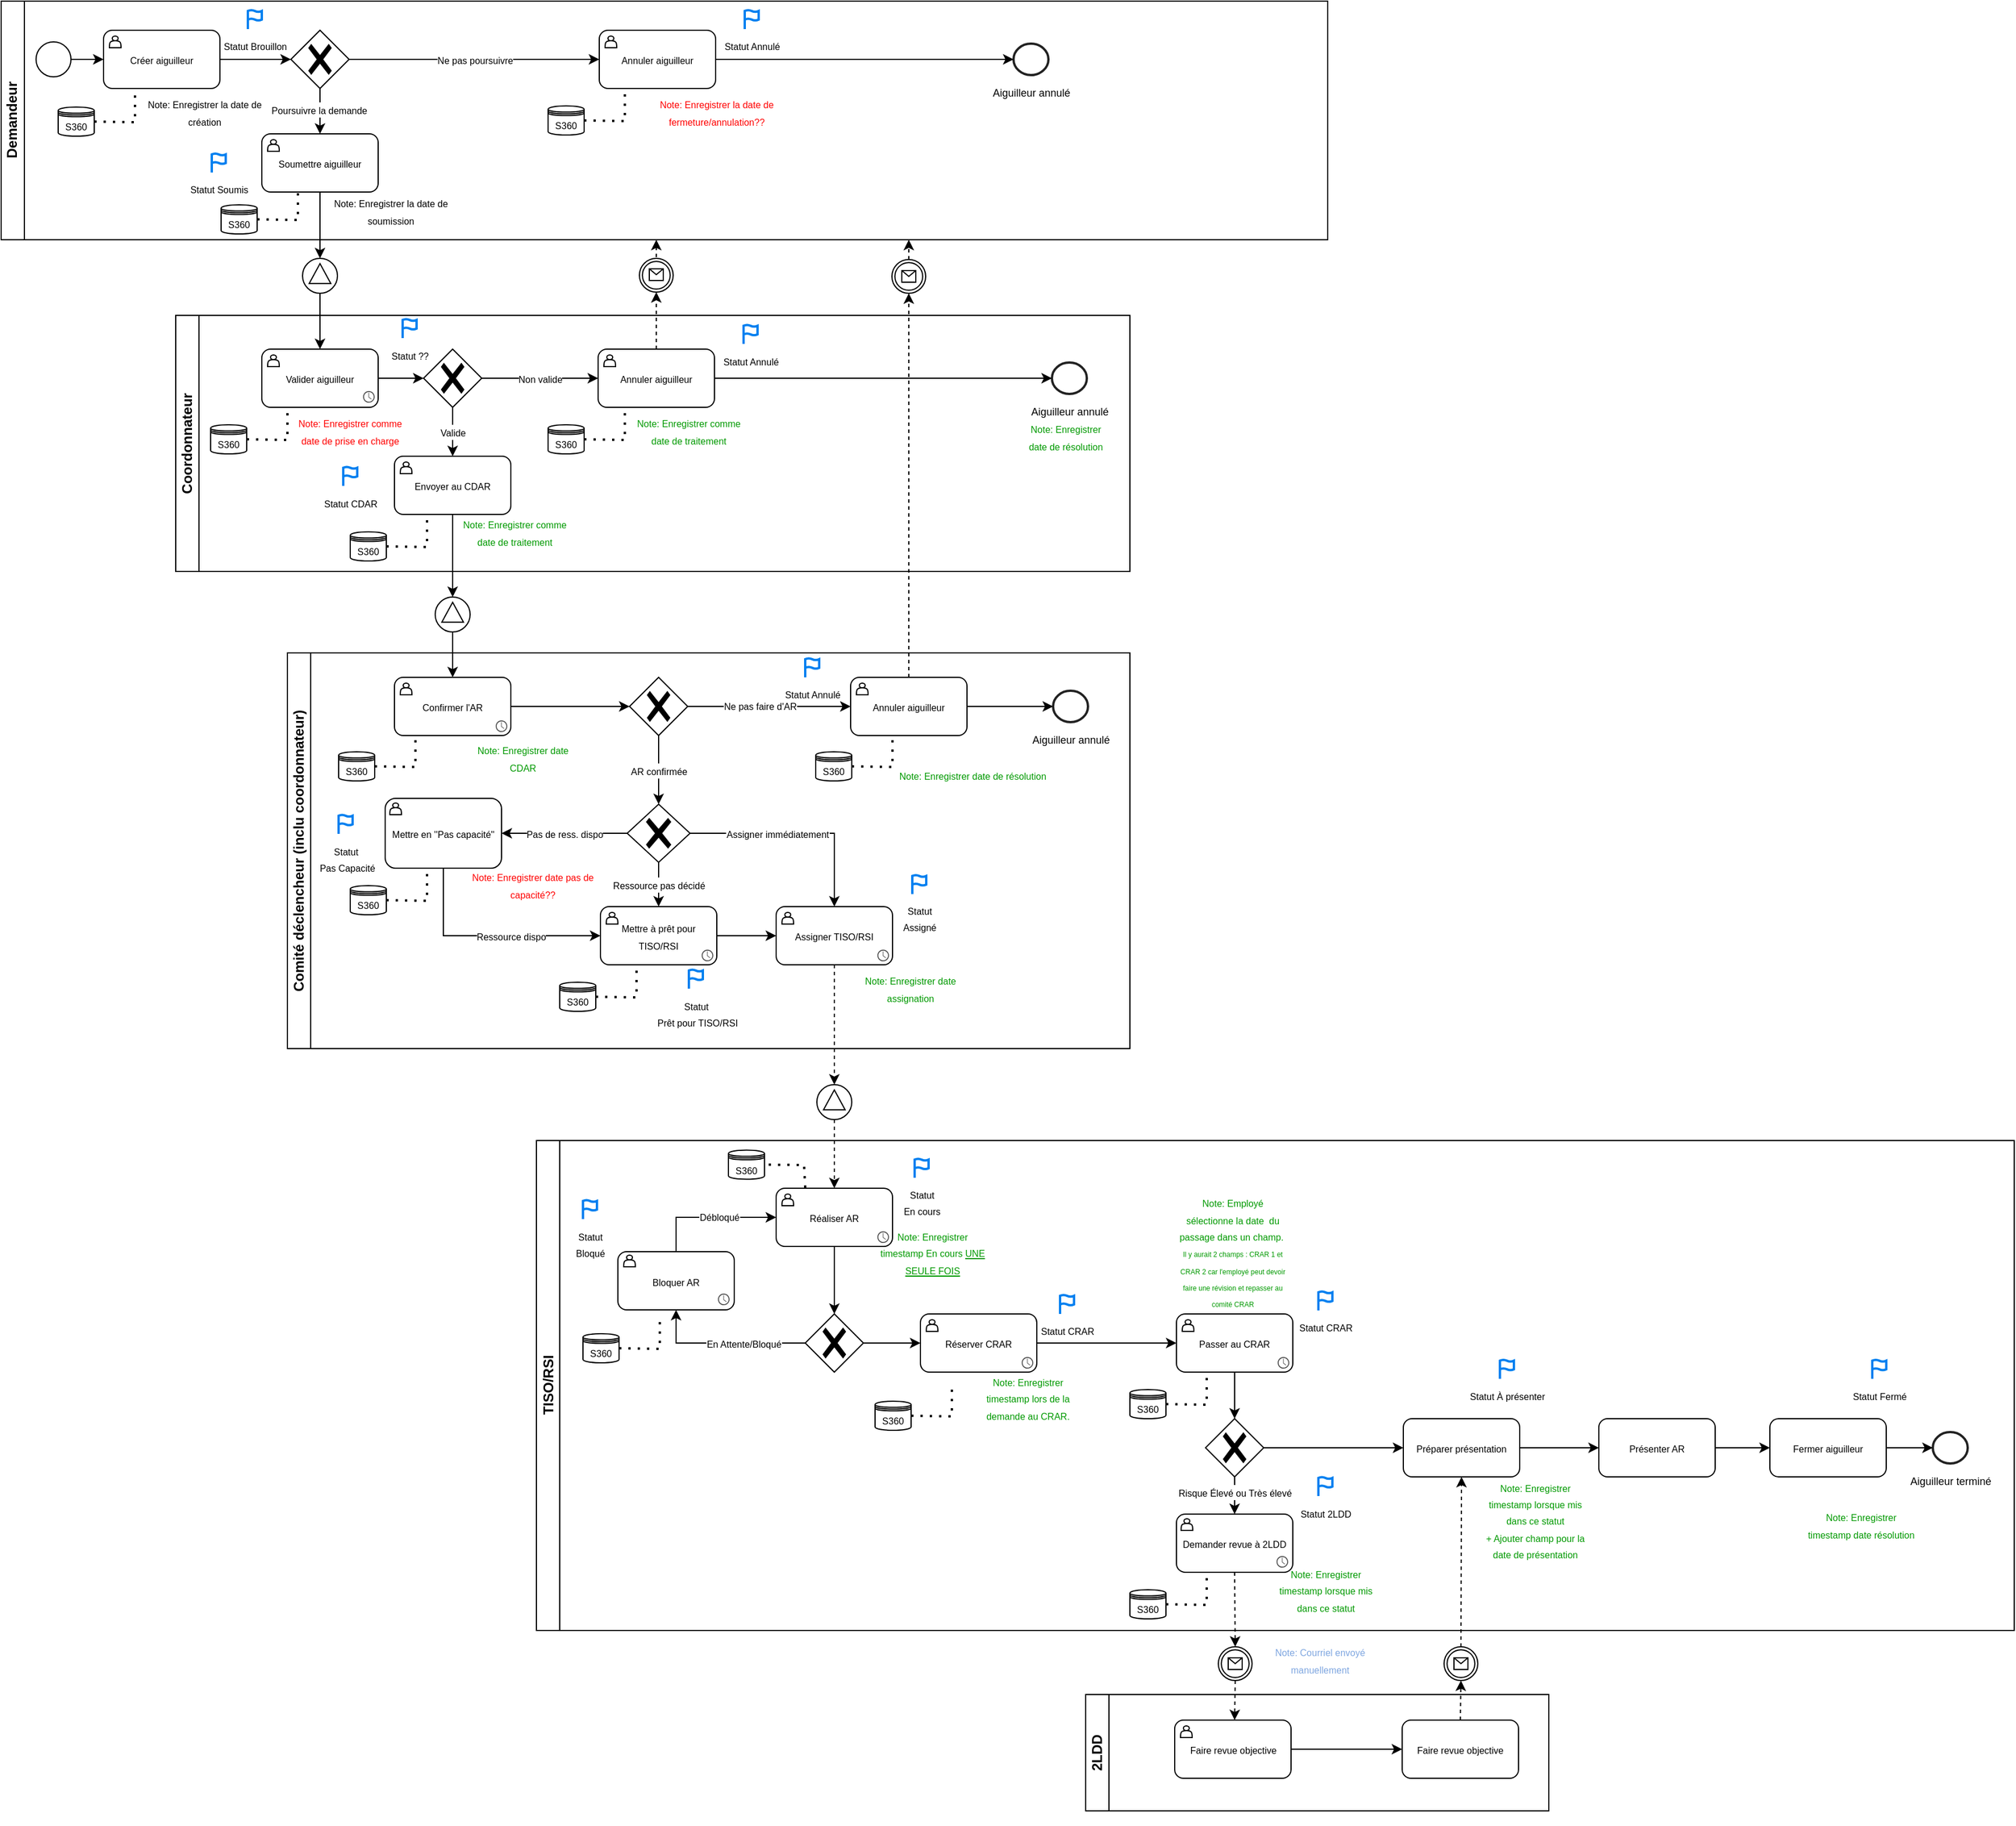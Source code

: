 <mxfile version="24.8.3">
  <diagram name="Page-1" id="qroy6xmO5fdWhwHA5VTx">
    <mxGraphModel dx="1023" dy="544" grid="1" gridSize="10" guides="1" tooltips="1" connect="1" arrows="1" fold="1" page="1" pageScale="1" pageWidth="827" pageHeight="1169" math="0" shadow="0">
      <root>
        <mxCell id="0" />
        <mxCell id="1" parent="0" />
        <mxCell id="jptDhuJcAbVXDkItbIT9-1" value="Demandeur" style="swimlane;startSize=20;horizontal=0;html=1;whiteSpace=wrap;" vertex="1" parent="1">
          <mxGeometry x="20" y="30" width="1140" height="205" as="geometry" />
        </mxCell>
        <mxCell id="jptDhuJcAbVXDkItbIT9-21" style="edgeStyle=orthogonalEdgeStyle;rounded=0;orthogonalLoop=1;jettySize=auto;html=1;entryX=0;entryY=0.5;entryDx=0;entryDy=0;" edge="1" parent="jptDhuJcAbVXDkItbIT9-1" source="jptDhuJcAbVXDkItbIT9-2" target="jptDhuJcAbVXDkItbIT9-18">
          <mxGeometry relative="1" as="geometry" />
        </mxCell>
        <mxCell id="jptDhuJcAbVXDkItbIT9-2" value="" style="ellipse;whiteSpace=wrap;html=1;aspect=fixed;" vertex="1" parent="jptDhuJcAbVXDkItbIT9-1">
          <mxGeometry x="30" y="35" width="30" height="30" as="geometry" />
        </mxCell>
        <mxCell id="jptDhuJcAbVXDkItbIT9-20" value="" style="group" vertex="1" connectable="0" parent="jptDhuJcAbVXDkItbIT9-1">
          <mxGeometry x="88" y="25" width="100" height="50" as="geometry" />
        </mxCell>
        <mxCell id="jptDhuJcAbVXDkItbIT9-18" value="&lt;font style=&quot;font-size: 8px;&quot;&gt;Créer aiguilleur&lt;/font&gt;" style="rounded=1;whiteSpace=wrap;html=1;" vertex="1" parent="jptDhuJcAbVXDkItbIT9-20">
          <mxGeometry width="100" height="50" as="geometry" />
        </mxCell>
        <mxCell id="jptDhuJcAbVXDkItbIT9-19" value="" style="shape=actor;whiteSpace=wrap;html=1;" vertex="1" parent="jptDhuJcAbVXDkItbIT9-20">
          <mxGeometry x="5" y="5" width="10" height="10" as="geometry" />
        </mxCell>
        <mxCell id="jptDhuJcAbVXDkItbIT9-28" value="&lt;font style=&quot;font-size: 8px;&quot;&gt;Note: Enregistrer la date de création&lt;/font&gt;" style="text;html=1;align=center;verticalAlign=middle;whiteSpace=wrap;rounded=0;" vertex="1" parent="jptDhuJcAbVXDkItbIT9-1">
          <mxGeometry x="110" y="90" width="130" height="10" as="geometry" />
        </mxCell>
        <mxCell id="jptDhuJcAbVXDkItbIT9-30" value="" style="edgeStyle=orthogonalEdgeStyle;rounded=0;orthogonalLoop=1;jettySize=auto;html=1;entryX=0;entryY=0.5;entryDx=0;entryDy=0;entryPerimeter=0;" edge="1" parent="jptDhuJcAbVXDkItbIT9-1" source="jptDhuJcAbVXDkItbIT9-18" target="jptDhuJcAbVXDkItbIT9-31">
          <mxGeometry relative="1" as="geometry">
            <mxPoint x="271" y="50" as="targetPoint" />
          </mxGeometry>
        </mxCell>
        <mxCell id="jptDhuJcAbVXDkItbIT9-46" style="edgeStyle=orthogonalEdgeStyle;rounded=0;orthogonalLoop=1;jettySize=auto;html=1;entryX=0.5;entryY=0;entryDx=0;entryDy=0;" edge="1" parent="jptDhuJcAbVXDkItbIT9-1" source="jptDhuJcAbVXDkItbIT9-31" target="jptDhuJcAbVXDkItbIT9-44">
          <mxGeometry relative="1" as="geometry" />
        </mxCell>
        <mxCell id="jptDhuJcAbVXDkItbIT9-190" value="&lt;font style=&quot;font-size: 8px;&quot;&gt;Poursuivre la demande&lt;/font&gt;" style="edgeLabel;html=1;align=center;verticalAlign=middle;resizable=0;points=[];" vertex="1" connectable="0" parent="jptDhuJcAbVXDkItbIT9-46">
          <mxGeometry x="-0.141" y="-1" relative="1" as="geometry">
            <mxPoint as="offset" />
          </mxGeometry>
        </mxCell>
        <mxCell id="jptDhuJcAbVXDkItbIT9-31" value="" style="points=[[0.25,0.25,0],[0.5,0,0],[0.75,0.25,0],[1,0.5,0],[0.75,0.75,0],[0.5,1,0],[0.25,0.75,0],[0,0.5,0]];shape=mxgraph.bpmn.gateway2;html=1;verticalLabelPosition=bottom;labelBackgroundColor=#ffffff;verticalAlign=top;align=center;perimeter=rhombusPerimeter;outlineConnect=0;outline=none;symbol=none;gwType=exclusive;" vertex="1" parent="jptDhuJcAbVXDkItbIT9-1">
          <mxGeometry x="249" y="25" width="50" height="50" as="geometry" />
        </mxCell>
        <mxCell id="jptDhuJcAbVXDkItbIT9-35" value="&lt;font style=&quot;font-size: 9px;&quot;&gt;Aiguilleur annulé&lt;/font&gt;" style="html=1;verticalLabelPosition=bottom;labelBackgroundColor=#ffffff;verticalAlign=top;shadow=0;dashed=0;strokeWidth=2;shape=mxgraph.ios7.misc.circle;strokeColor=#222222;fillColor=none;" vertex="1" parent="jptDhuJcAbVXDkItbIT9-1">
          <mxGeometry x="870" y="36.5" width="30" height="27" as="geometry" />
        </mxCell>
        <mxCell id="jptDhuJcAbVXDkItbIT9-37" value="&lt;font style=&quot;font-size: 8px;&quot;&gt;Ne pas poursuivre&lt;/font&gt;" style="edgeStyle=orthogonalEdgeStyle;rounded=0;orthogonalLoop=1;jettySize=auto;html=1;entryX=0;entryY=0.5;entryDx=0;entryDy=0;" edge="1" parent="jptDhuJcAbVXDkItbIT9-1" source="jptDhuJcAbVXDkItbIT9-31" target="jptDhuJcAbVXDkItbIT9-39">
          <mxGeometry relative="1" as="geometry" />
        </mxCell>
        <mxCell id="jptDhuJcAbVXDkItbIT9-38" value="" style="group" vertex="1" connectable="0" parent="jptDhuJcAbVXDkItbIT9-1">
          <mxGeometry x="514" y="25" width="100" height="50" as="geometry" />
        </mxCell>
        <mxCell id="jptDhuJcAbVXDkItbIT9-39" value="&lt;font style=&quot;font-size: 8px;&quot;&gt;Annuler aiguilleur&lt;/font&gt;" style="rounded=1;whiteSpace=wrap;html=1;" vertex="1" parent="jptDhuJcAbVXDkItbIT9-38">
          <mxGeometry width="100" height="50" as="geometry" />
        </mxCell>
        <mxCell id="jptDhuJcAbVXDkItbIT9-40" value="" style="shape=actor;whiteSpace=wrap;html=1;" vertex="1" parent="jptDhuJcAbVXDkItbIT9-38">
          <mxGeometry x="5" y="5" width="10" height="10" as="geometry" />
        </mxCell>
        <mxCell id="jptDhuJcAbVXDkItbIT9-42" style="edgeStyle=orthogonalEdgeStyle;rounded=0;orthogonalLoop=1;jettySize=auto;html=1;entryX=0;entryY=0.5;entryDx=0;entryDy=0;entryPerimeter=0;" edge="1" parent="jptDhuJcAbVXDkItbIT9-1" source="jptDhuJcAbVXDkItbIT9-39" target="jptDhuJcAbVXDkItbIT9-35">
          <mxGeometry relative="1" as="geometry" />
        </mxCell>
        <mxCell id="jptDhuJcAbVXDkItbIT9-43" value="" style="group" vertex="1" connectable="0" parent="jptDhuJcAbVXDkItbIT9-1">
          <mxGeometry x="224" y="114" width="100" height="50" as="geometry" />
        </mxCell>
        <mxCell id="jptDhuJcAbVXDkItbIT9-44" value="&lt;font style=&quot;font-size: 8px;&quot;&gt;Soumettre aiguilleur&lt;/font&gt;" style="rounded=1;whiteSpace=wrap;html=1;" vertex="1" parent="jptDhuJcAbVXDkItbIT9-43">
          <mxGeometry width="100" height="50" as="geometry" />
        </mxCell>
        <mxCell id="jptDhuJcAbVXDkItbIT9-45" value="" style="shape=actor;whiteSpace=wrap;html=1;" vertex="1" parent="jptDhuJcAbVXDkItbIT9-43">
          <mxGeometry x="5" y="5" width="10" height="10" as="geometry" />
        </mxCell>
        <mxCell id="jptDhuJcAbVXDkItbIT9-50" value="&lt;font style=&quot;font-size: 8px;&quot;&gt;Note: Enregistrer la date de soumission&lt;/font&gt;" style="text;html=1;align=center;verticalAlign=middle;whiteSpace=wrap;rounded=0;" vertex="1" parent="jptDhuJcAbVXDkItbIT9-1">
          <mxGeometry x="270" y="175" width="130" height="10" as="geometry" />
        </mxCell>
        <mxCell id="jptDhuJcAbVXDkItbIT9-71" value="" style="group" vertex="1" connectable="0" parent="jptDhuJcAbVXDkItbIT9-1">
          <mxGeometry x="189" y="160" width="66" height="40" as="geometry" />
        </mxCell>
        <mxCell id="jptDhuJcAbVXDkItbIT9-48" value="&lt;font style=&quot;font-size: 8px;&quot;&gt;S360&lt;/font&gt;" style="shape=datastore;whiteSpace=wrap;html=1;" vertex="1" parent="jptDhuJcAbVXDkItbIT9-71">
          <mxGeometry y="15" width="31" height="25" as="geometry" />
        </mxCell>
        <mxCell id="jptDhuJcAbVXDkItbIT9-49" value="" style="endArrow=none;dashed=1;html=1;dashPattern=1 3;strokeWidth=2;rounded=0;exitX=1;exitY=0.5;exitDx=0;exitDy=0;entryX=0.25;entryY=1;entryDx=0;entryDy=0;" edge="1" parent="jptDhuJcAbVXDkItbIT9-71" source="jptDhuJcAbVXDkItbIT9-48">
          <mxGeometry width="50" height="50" relative="1" as="geometry">
            <mxPoint x="230" y="105" as="sourcePoint" />
            <mxPoint x="66" as="targetPoint" />
            <Array as="points">
              <mxPoint x="66" y="28" />
            </Array>
          </mxGeometry>
        </mxCell>
        <mxCell id="jptDhuJcAbVXDkItbIT9-72" value="" style="group" vertex="1" connectable="0" parent="jptDhuJcAbVXDkItbIT9-1">
          <mxGeometry x="470" y="75" width="66" height="40" as="geometry" />
        </mxCell>
        <mxCell id="jptDhuJcAbVXDkItbIT9-73" value="&lt;font style=&quot;font-size: 8px;&quot;&gt;S360&lt;/font&gt;" style="shape=datastore;whiteSpace=wrap;html=1;" vertex="1" parent="jptDhuJcAbVXDkItbIT9-72">
          <mxGeometry y="15" width="31" height="25" as="geometry" />
        </mxCell>
        <mxCell id="jptDhuJcAbVXDkItbIT9-74" value="" style="endArrow=none;dashed=1;html=1;dashPattern=1 3;strokeWidth=2;rounded=0;exitX=1;exitY=0.5;exitDx=0;exitDy=0;entryX=0.25;entryY=1;entryDx=0;entryDy=0;" edge="1" parent="jptDhuJcAbVXDkItbIT9-72" source="jptDhuJcAbVXDkItbIT9-73">
          <mxGeometry width="50" height="50" relative="1" as="geometry">
            <mxPoint x="230" y="105" as="sourcePoint" />
            <mxPoint x="66" as="targetPoint" />
            <Array as="points">
              <mxPoint x="66" y="28" />
            </Array>
          </mxGeometry>
        </mxCell>
        <mxCell id="jptDhuJcAbVXDkItbIT9-79" value="&lt;font color=&quot;#ff0000&quot; style=&quot;font-size: 8px;&quot;&gt;Note: Enregistrer la date de fermeture/annulation??&lt;/font&gt;" style="text;html=1;align=center;verticalAlign=middle;whiteSpace=wrap;rounded=0;" vertex="1" parent="jptDhuJcAbVXDkItbIT9-1">
          <mxGeometry x="550" y="90" width="130" height="10" as="geometry" />
        </mxCell>
        <mxCell id="jptDhuJcAbVXDkItbIT9-173" value="" style="html=1;labelBackgroundColor=#ffffff;startArrow=none;startFill=0;startSize=6;endArrow=classic;endFill=1;endSize=6;jettySize=auto;orthogonalLoop=1;strokeWidth=1;dashed=1;fontSize=14;rounded=0;" edge="1" parent="jptDhuJcAbVXDkItbIT9-1">
          <mxGeometry width="60" height="60" relative="1" as="geometry">
            <mxPoint x="563" y="226" as="sourcePoint" />
            <mxPoint x="563" y="205" as="targetPoint" />
          </mxGeometry>
        </mxCell>
        <mxCell id="jptDhuJcAbVXDkItbIT9-215" value="&lt;font style=&quot;font-size: 8px;&quot;&gt;Statut Soumis&lt;/font&gt;" style="html=1;verticalLabelPosition=bottom;align=center;labelBackgroundColor=#ffffff;verticalAlign=top;strokeWidth=2;strokeColor=#0080F0;shadow=0;dashed=0;shape=mxgraph.ios7.icons.flag;" vertex="1" parent="jptDhuJcAbVXDkItbIT9-1">
          <mxGeometry x="181" y="130.75" width="12" height="16.5" as="geometry" />
        </mxCell>
        <mxCell id="jptDhuJcAbVXDkItbIT9-218" value="&lt;font style=&quot;font-size: 8px;&quot;&gt;Statut Annulé&lt;/font&gt;" style="html=1;verticalLabelPosition=bottom;align=center;labelBackgroundColor=#ffffff;verticalAlign=top;strokeWidth=2;strokeColor=#0080F0;shadow=0;dashed=0;shape=mxgraph.ios7.icons.flag;" vertex="1" parent="jptDhuJcAbVXDkItbIT9-1">
          <mxGeometry x="639" y="7.5" width="12" height="16.5" as="geometry" />
        </mxCell>
        <mxCell id="jptDhuJcAbVXDkItbIT9-222" value="&lt;font style=&quot;font-size: 8px;&quot;&gt;Statut Brouillon&lt;/font&gt;" style="html=1;verticalLabelPosition=bottom;align=center;labelBackgroundColor=#ffffff;verticalAlign=top;strokeWidth=2;strokeColor=#0080F0;shadow=0;dashed=0;shape=mxgraph.ios7.icons.flag;" vertex="1" parent="jptDhuJcAbVXDkItbIT9-1">
          <mxGeometry x="212" y="7.5" width="12" height="16.5" as="geometry" />
        </mxCell>
        <mxCell id="jptDhuJcAbVXDkItbIT9-12" value="Coordonnateur" style="swimlane;startSize=20;horizontal=0;html=1;whiteSpace=wrap;" vertex="1" parent="1">
          <mxGeometry x="170" y="300" width="820" height="220" as="geometry">
            <mxRectangle x="170" y="291" width="40" height="110" as="alternateBounds" />
          </mxGeometry>
        </mxCell>
        <mxCell id="jptDhuJcAbVXDkItbIT9-58" value="" style="group" vertex="1" connectable="0" parent="jptDhuJcAbVXDkItbIT9-12">
          <mxGeometry x="74" y="29" width="100" height="50" as="geometry" />
        </mxCell>
        <mxCell id="jptDhuJcAbVXDkItbIT9-59" value="&lt;font style=&quot;font-size: 8px;&quot;&gt;Valider aiguilleur&lt;/font&gt;" style="rounded=1;whiteSpace=wrap;html=1;" vertex="1" parent="jptDhuJcAbVXDkItbIT9-58">
          <mxGeometry width="100" height="50" as="geometry" />
        </mxCell>
        <mxCell id="jptDhuJcAbVXDkItbIT9-60" value="" style="shape=actor;whiteSpace=wrap;html=1;" vertex="1" parent="jptDhuJcAbVXDkItbIT9-58">
          <mxGeometry x="5" y="5" width="10" height="10" as="geometry" />
        </mxCell>
        <mxCell id="jptDhuJcAbVXDkItbIT9-155" value="" style="sketch=0;pointerEvents=1;shadow=0;dashed=0;html=1;strokeColor=none;fillColor=#505050;labelPosition=center;verticalLabelPosition=bottom;verticalAlign=top;outlineConnect=0;align=center;shape=mxgraph.office.concepts.clock;" vertex="1" parent="jptDhuJcAbVXDkItbIT9-58">
          <mxGeometry x="87" y="36" width="10" height="10" as="geometry" />
        </mxCell>
        <mxCell id="jptDhuJcAbVXDkItbIT9-69" value="&lt;font style=&quot;font-size: 8px;&quot;&gt;Non valide&lt;/font&gt;" style="edgeStyle=orthogonalEdgeStyle;rounded=0;orthogonalLoop=1;jettySize=auto;html=1;" edge="1" parent="jptDhuJcAbVXDkItbIT9-12" source="jptDhuJcAbVXDkItbIT9-64" target="jptDhuJcAbVXDkItbIT9-67">
          <mxGeometry relative="1" as="geometry" />
        </mxCell>
        <mxCell id="jptDhuJcAbVXDkItbIT9-87" value="&lt;font style=&quot;font-size: 8px;&quot;&gt;Valide&lt;/font&gt;" style="edgeStyle=orthogonalEdgeStyle;rounded=0;orthogonalLoop=1;jettySize=auto;html=1;" edge="1" parent="jptDhuJcAbVXDkItbIT9-12" source="jptDhuJcAbVXDkItbIT9-64" target="jptDhuJcAbVXDkItbIT9-96">
          <mxGeometry relative="1" as="geometry">
            <mxPoint x="238" y="143.0" as="targetPoint" />
          </mxGeometry>
        </mxCell>
        <mxCell id="jptDhuJcAbVXDkItbIT9-64" value="" style="points=[[0.25,0.25,0],[0.5,0,0],[0.75,0.25,0],[1,0.5,0],[0.75,0.75,0],[0.5,1,0],[0.25,0.75,0],[0,0.5,0]];shape=mxgraph.bpmn.gateway2;html=1;verticalLabelPosition=bottom;labelBackgroundColor=#ffffff;verticalAlign=top;align=center;perimeter=rhombusPerimeter;outlineConnect=0;outline=none;symbol=none;gwType=exclusive;" vertex="1" parent="jptDhuJcAbVXDkItbIT9-12">
          <mxGeometry x="213" y="29" width="50" height="50" as="geometry" />
        </mxCell>
        <mxCell id="jptDhuJcAbVXDkItbIT9-65" style="edgeStyle=orthogonalEdgeStyle;rounded=0;orthogonalLoop=1;jettySize=auto;html=1;exitX=1;exitY=0.5;exitDx=0;exitDy=0;entryX=0;entryY=0.5;entryDx=0;entryDy=0;entryPerimeter=0;" edge="1" parent="jptDhuJcAbVXDkItbIT9-12" source="jptDhuJcAbVXDkItbIT9-59" target="jptDhuJcAbVXDkItbIT9-64">
          <mxGeometry relative="1" as="geometry" />
        </mxCell>
        <mxCell id="jptDhuJcAbVXDkItbIT9-66" value="" style="group" vertex="1" connectable="0" parent="jptDhuJcAbVXDkItbIT9-12">
          <mxGeometry x="363" y="29" width="100" height="50" as="geometry" />
        </mxCell>
        <mxCell id="jptDhuJcAbVXDkItbIT9-67" value="&lt;font style=&quot;font-size: 8px;&quot;&gt;Annuler aiguilleur&lt;/font&gt;" style="rounded=1;whiteSpace=wrap;html=1;" vertex="1" parent="jptDhuJcAbVXDkItbIT9-66">
          <mxGeometry width="100" height="50" as="geometry" />
        </mxCell>
        <mxCell id="jptDhuJcAbVXDkItbIT9-68" value="" style="shape=actor;whiteSpace=wrap;html=1;" vertex="1" parent="jptDhuJcAbVXDkItbIT9-66">
          <mxGeometry x="5" y="5" width="10" height="10" as="geometry" />
        </mxCell>
        <mxCell id="jptDhuJcAbVXDkItbIT9-75" value="" style="group" vertex="1" connectable="0" parent="jptDhuJcAbVXDkItbIT9-12">
          <mxGeometry x="320" y="79" width="66" height="40" as="geometry" />
        </mxCell>
        <mxCell id="jptDhuJcAbVXDkItbIT9-76" value="&lt;font style=&quot;font-size: 8px;&quot;&gt;S360&lt;/font&gt;" style="shape=datastore;whiteSpace=wrap;html=1;" vertex="1" parent="jptDhuJcAbVXDkItbIT9-75">
          <mxGeometry y="15" width="31" height="25" as="geometry" />
        </mxCell>
        <mxCell id="jptDhuJcAbVXDkItbIT9-77" value="" style="endArrow=none;dashed=1;html=1;dashPattern=1 3;strokeWidth=2;rounded=0;exitX=1;exitY=0.5;exitDx=0;exitDy=0;entryX=0.25;entryY=1;entryDx=0;entryDy=0;" edge="1" parent="jptDhuJcAbVXDkItbIT9-75" source="jptDhuJcAbVXDkItbIT9-76">
          <mxGeometry width="50" height="50" relative="1" as="geometry">
            <mxPoint x="230" y="105" as="sourcePoint" />
            <mxPoint x="66" as="targetPoint" />
            <Array as="points">
              <mxPoint x="66" y="28" />
            </Array>
          </mxGeometry>
        </mxCell>
        <mxCell id="jptDhuJcAbVXDkItbIT9-81" value="&lt;font style=&quot;font-size: 8px;&quot;&gt;Note: Enregistrer comme date de traitement&lt;/font&gt;" style="text;html=1;align=center;verticalAlign=middle;whiteSpace=wrap;rounded=0;fontColor=#009900;" vertex="1" parent="jptDhuJcAbVXDkItbIT9-12">
          <mxGeometry x="392" y="94" width="98" height="10" as="geometry" />
        </mxCell>
        <mxCell id="jptDhuJcAbVXDkItbIT9-82" value="&lt;font color=&quot;#ff0000&quot; style=&quot;font-size: 8px;&quot;&gt;Note: Enregistrer comme date de prise en charge&lt;/font&gt;" style="text;html=1;align=center;verticalAlign=middle;whiteSpace=wrap;rounded=0;fontColor=#009900;" vertex="1" parent="jptDhuJcAbVXDkItbIT9-12">
          <mxGeometry x="100" y="94" width="100" height="10" as="geometry" />
        </mxCell>
        <mxCell id="jptDhuJcAbVXDkItbIT9-95" value="" style="group" vertex="1" connectable="0" parent="jptDhuJcAbVXDkItbIT9-12">
          <mxGeometry x="188" y="121" width="100" height="50" as="geometry" />
        </mxCell>
        <mxCell id="jptDhuJcAbVXDkItbIT9-96" value="&lt;font style=&quot;font-size: 8px;&quot;&gt;Envoyer au CDAR&lt;/font&gt;" style="rounded=1;whiteSpace=wrap;html=1;" vertex="1" parent="jptDhuJcAbVXDkItbIT9-95">
          <mxGeometry width="100" height="50" as="geometry" />
        </mxCell>
        <mxCell id="jptDhuJcAbVXDkItbIT9-97" value="" style="shape=actor;whiteSpace=wrap;html=1;" vertex="1" parent="jptDhuJcAbVXDkItbIT9-95">
          <mxGeometry x="5" y="5" width="10" height="10" as="geometry" />
        </mxCell>
        <mxCell id="jptDhuJcAbVXDkItbIT9-105" value="&lt;font style=&quot;font-size: 8px;&quot;&gt;Note: Enregistrer comme date de traitement&lt;/font&gt;" style="text;html=1;align=center;verticalAlign=middle;whiteSpace=wrap;rounded=0;fontColor=#009900;" vertex="1" parent="jptDhuJcAbVXDkItbIT9-12">
          <mxGeometry x="243" y="181" width="97" height="10" as="geometry" />
        </mxCell>
        <mxCell id="jptDhuJcAbVXDkItbIT9-136" value="&lt;font style=&quot;font-size: 9px;&quot;&gt;Aiguilleur annulé&lt;/font&gt;" style="html=1;verticalLabelPosition=bottom;labelBackgroundColor=#ffffff;verticalAlign=top;shadow=0;dashed=0;strokeWidth=2;shape=mxgraph.ios7.misc.circle;strokeColor=#222222;fillColor=none;" vertex="1" parent="jptDhuJcAbVXDkItbIT9-12">
          <mxGeometry x="753" y="40.5" width="30" height="27" as="geometry" />
        </mxCell>
        <mxCell id="jptDhuJcAbVXDkItbIT9-137" value="" style="edgeStyle=orthogonalEdgeStyle;rounded=0;orthogonalLoop=1;jettySize=auto;html=1;entryX=0;entryY=0.5;entryDx=0;entryDy=0;entryPerimeter=0;" edge="1" parent="jptDhuJcAbVXDkItbIT9-12" source="jptDhuJcAbVXDkItbIT9-67" target="jptDhuJcAbVXDkItbIT9-136">
          <mxGeometry relative="1" as="geometry">
            <mxPoint x="463" y="54" as="sourcePoint" />
            <mxPoint x="595" y="-197" as="targetPoint" />
          </mxGeometry>
        </mxCell>
        <mxCell id="jptDhuJcAbVXDkItbIT9-167" value="" style="group" vertex="1" connectable="0" parent="jptDhuJcAbVXDkItbIT9-12">
          <mxGeometry x="150" y="171" width="66" height="40" as="geometry" />
        </mxCell>
        <mxCell id="jptDhuJcAbVXDkItbIT9-168" value="&lt;font style=&quot;font-size: 8px;&quot;&gt;S360&lt;/font&gt;" style="shape=datastore;whiteSpace=wrap;html=1;" vertex="1" parent="jptDhuJcAbVXDkItbIT9-167">
          <mxGeometry y="15" width="31" height="25" as="geometry" />
        </mxCell>
        <mxCell id="jptDhuJcAbVXDkItbIT9-169" value="" style="endArrow=none;dashed=1;html=1;dashPattern=1 3;strokeWidth=2;rounded=0;exitX=1;exitY=0.5;exitDx=0;exitDy=0;entryX=0.25;entryY=1;entryDx=0;entryDy=0;" edge="1" parent="jptDhuJcAbVXDkItbIT9-167" source="jptDhuJcAbVXDkItbIT9-168">
          <mxGeometry width="50" height="50" relative="1" as="geometry">
            <mxPoint x="230" y="105" as="sourcePoint" />
            <mxPoint x="66" as="targetPoint" />
            <Array as="points">
              <mxPoint x="66" y="28" />
            </Array>
          </mxGeometry>
        </mxCell>
        <mxCell id="jptDhuJcAbVXDkItbIT9-212" value="&lt;font style=&quot;font-size: 8px;&quot;&gt;Statut CDAR&lt;/font&gt;" style="html=1;verticalLabelPosition=bottom;align=center;labelBackgroundColor=#ffffff;verticalAlign=top;strokeWidth=2;strokeColor=#0080F0;shadow=0;dashed=0;shape=mxgraph.ios7.icons.flag;" vertex="1" parent="jptDhuJcAbVXDkItbIT9-12">
          <mxGeometry x="144" y="130" width="12" height="16.5" as="geometry" />
        </mxCell>
        <mxCell id="jptDhuJcAbVXDkItbIT9-217" value="&lt;font style=&quot;font-size: 8px;&quot;&gt;Statut Annulé&lt;/font&gt;" style="html=1;verticalLabelPosition=bottom;align=center;labelBackgroundColor=#ffffff;verticalAlign=top;strokeWidth=2;strokeColor=#0080F0;shadow=0;dashed=0;shape=mxgraph.ios7.icons.flag;" vertex="1" parent="jptDhuJcAbVXDkItbIT9-12">
          <mxGeometry x="488" y="8" width="12" height="16.5" as="geometry" />
        </mxCell>
        <mxCell id="jptDhuJcAbVXDkItbIT9-233" value="&lt;font style=&quot;font-size: 8px;&quot;&gt;Statut ??&lt;/font&gt;" style="html=1;verticalLabelPosition=bottom;align=center;labelBackgroundColor=#ffffff;verticalAlign=top;strokeWidth=2;strokeColor=#0080F0;shadow=0;dashed=0;shape=mxgraph.ios7.icons.flag;" vertex="1" parent="jptDhuJcAbVXDkItbIT9-12">
          <mxGeometry x="195" y="3" width="12" height="16.5" as="geometry" />
        </mxCell>
        <mxCell id="jptDhuJcAbVXDkItbIT9-262" value="&lt;font color=&quot;#009900&quot; style=&quot;font-size: 8px;&quot;&gt;Note: Enregistrer date de résolution&lt;/font&gt;" style="text;html=1;align=center;verticalAlign=middle;whiteSpace=wrap;rounded=0;" vertex="1" parent="jptDhuJcAbVXDkItbIT9-12">
          <mxGeometry x="730" y="104" width="70" as="geometry" />
        </mxCell>
        <mxCell id="jptDhuJcAbVXDkItbIT9-54" style="edgeStyle=orthogonalEdgeStyle;rounded=0;orthogonalLoop=1;jettySize=auto;html=1;exitX=0.5;exitY=1;exitDx=0;exitDy=0;exitPerimeter=0;entryX=0.5;entryY=0;entryDx=0;entryDy=0;" edge="1" parent="1" source="jptDhuJcAbVXDkItbIT9-52" target="jptDhuJcAbVXDkItbIT9-59">
          <mxGeometry relative="1" as="geometry">
            <mxPoint x="325.0" y="321" as="targetPoint" />
            <Array as="points" />
          </mxGeometry>
        </mxCell>
        <mxCell id="jptDhuJcAbVXDkItbIT9-52" value="" style="points=[[0.145,0.145,0],[0.5,0,0],[0.855,0.145,0],[1,0.5,0],[0.855,0.855,0],[0.5,1,0],[0.145,0.855,0],[0,0.5,0]];shape=mxgraph.bpmn.event;html=1;verticalLabelPosition=bottom;labelBackgroundColor=#ffffff;verticalAlign=top;align=center;perimeter=ellipsePerimeter;outlineConnect=0;aspect=fixed;outline=standard;symbol=signal;" vertex="1" parent="1">
          <mxGeometry x="279" y="251" width="30" height="30" as="geometry" />
        </mxCell>
        <mxCell id="jptDhuJcAbVXDkItbIT9-53" style="edgeStyle=orthogonalEdgeStyle;rounded=0;orthogonalLoop=1;jettySize=auto;html=1;" edge="1" parent="1" source="jptDhuJcAbVXDkItbIT9-44" target="jptDhuJcAbVXDkItbIT9-52">
          <mxGeometry relative="1" as="geometry" />
        </mxCell>
        <mxCell id="jptDhuJcAbVXDkItbIT9-102" value="" style="group" vertex="1" connectable="0" parent="1">
          <mxGeometry x="200" y="379" width="66" height="40" as="geometry" />
        </mxCell>
        <mxCell id="jptDhuJcAbVXDkItbIT9-103" value="&lt;font style=&quot;font-size: 8px;&quot;&gt;S360&lt;/font&gt;" style="shape=datastore;whiteSpace=wrap;html=1;" vertex="1" parent="jptDhuJcAbVXDkItbIT9-102">
          <mxGeometry y="15" width="31" height="25" as="geometry" />
        </mxCell>
        <mxCell id="jptDhuJcAbVXDkItbIT9-104" value="" style="endArrow=none;dashed=1;html=1;dashPattern=1 3;strokeWidth=2;rounded=0;exitX=1;exitY=0.5;exitDx=0;exitDy=0;entryX=0.25;entryY=1;entryDx=0;entryDy=0;" edge="1" parent="jptDhuJcAbVXDkItbIT9-102" source="jptDhuJcAbVXDkItbIT9-103">
          <mxGeometry width="50" height="50" relative="1" as="geometry">
            <mxPoint x="230" y="105" as="sourcePoint" />
            <mxPoint x="66" as="targetPoint" />
            <Array as="points">
              <mxPoint x="66" y="28" />
            </Array>
          </mxGeometry>
        </mxCell>
        <mxCell id="jptDhuJcAbVXDkItbIT9-107" value="Comité déclencheur (inclu coordonnateur)" style="swimlane;startSize=20;horizontal=0;html=1;whiteSpace=wrap;" vertex="1" parent="1">
          <mxGeometry x="266" y="590" width="724" height="340" as="geometry">
            <mxRectangle x="170" y="291" width="40" height="110" as="alternateBounds" />
          </mxGeometry>
        </mxCell>
        <mxCell id="jptDhuJcAbVXDkItbIT9-114" style="edgeStyle=orthogonalEdgeStyle;rounded=0;orthogonalLoop=1;jettySize=auto;html=1;exitX=1;exitY=0.5;exitDx=0;exitDy=0;entryX=0;entryY=0.5;entryDx=0;entryDy=0;entryPerimeter=0;" edge="1" parent="jptDhuJcAbVXDkItbIT9-107" target="jptDhuJcAbVXDkItbIT9-113">
          <mxGeometry relative="1" as="geometry">
            <mxPoint x="174.0" y="54" as="sourcePoint" />
          </mxGeometry>
        </mxCell>
        <mxCell id="jptDhuJcAbVXDkItbIT9-138" value="" style="group" vertex="1" connectable="0" parent="jptDhuJcAbVXDkItbIT9-107">
          <mxGeometry x="44" y="70" width="66" height="40" as="geometry" />
        </mxCell>
        <mxCell id="jptDhuJcAbVXDkItbIT9-139" value="&lt;font style=&quot;font-size: 8px;&quot;&gt;S360&lt;/font&gt;" style="shape=datastore;whiteSpace=wrap;html=1;" vertex="1" parent="jptDhuJcAbVXDkItbIT9-138">
          <mxGeometry y="15" width="31" height="25" as="geometry" />
        </mxCell>
        <mxCell id="jptDhuJcAbVXDkItbIT9-140" value="" style="endArrow=none;dashed=1;html=1;dashPattern=1 3;strokeWidth=2;rounded=0;exitX=1;exitY=0.5;exitDx=0;exitDy=0;entryX=0.25;entryY=1;entryDx=0;entryDy=0;" edge="1" parent="jptDhuJcAbVXDkItbIT9-138" source="jptDhuJcAbVXDkItbIT9-139">
          <mxGeometry width="50" height="50" relative="1" as="geometry">
            <mxPoint x="230" y="105" as="sourcePoint" />
            <mxPoint x="66" as="targetPoint" />
            <Array as="points">
              <mxPoint x="66" y="28" />
            </Array>
          </mxGeometry>
        </mxCell>
        <mxCell id="jptDhuJcAbVXDkItbIT9-141" value="" style="group" vertex="1" connectable="0" parent="jptDhuJcAbVXDkItbIT9-107">
          <mxGeometry x="92" y="21" width="100" height="50" as="geometry" />
        </mxCell>
        <mxCell id="jptDhuJcAbVXDkItbIT9-151" value="" style="group" vertex="1" connectable="0" parent="jptDhuJcAbVXDkItbIT9-141">
          <mxGeometry width="100" height="50" as="geometry" />
        </mxCell>
        <mxCell id="jptDhuJcAbVXDkItbIT9-143" value="&lt;span style=&quot;font-size: 8px;&quot;&gt;Confirmer l&#39;AR&lt;/span&gt;" style="rounded=1;whiteSpace=wrap;html=1;" vertex="1" parent="jptDhuJcAbVXDkItbIT9-151">
          <mxGeometry width="100" height="50" as="geometry" />
        </mxCell>
        <mxCell id="jptDhuJcAbVXDkItbIT9-144" value="" style="shape=actor;whiteSpace=wrap;html=1;" vertex="1" parent="jptDhuJcAbVXDkItbIT9-151">
          <mxGeometry x="5" y="5" width="10" height="10" as="geometry" />
        </mxCell>
        <mxCell id="jptDhuJcAbVXDkItbIT9-150" value="" style="sketch=0;pointerEvents=1;shadow=0;dashed=0;html=1;strokeColor=none;fillColor=#505050;labelPosition=center;verticalLabelPosition=bottom;verticalAlign=top;outlineConnect=0;align=center;shape=mxgraph.office.concepts.clock;" vertex="1" parent="jptDhuJcAbVXDkItbIT9-151">
          <mxGeometry x="87" y="37" width="10" height="10" as="geometry" />
        </mxCell>
        <mxCell id="jptDhuJcAbVXDkItbIT9-148" value="&lt;font style=&quot;font-size: 8px;&quot;&gt;Note: Enregistrer date CDAR&lt;/font&gt;" style="text;html=1;align=center;verticalAlign=middle;whiteSpace=wrap;rounded=0;fontColor=#009900;" vertex="1" parent="jptDhuJcAbVXDkItbIT9-107">
          <mxGeometry x="154" y="85" width="97" height="10" as="geometry" />
        </mxCell>
        <mxCell id="jptDhuJcAbVXDkItbIT9-156" value="&lt;font style=&quot;font-size: 9px;&quot;&gt;Aiguilleur annulé&lt;/font&gt;" style="html=1;verticalLabelPosition=bottom;labelBackgroundColor=#ffffff;verticalAlign=top;shadow=0;dashed=0;strokeWidth=2;shape=mxgraph.ios7.misc.circle;strokeColor=#222222;fillColor=none;" vertex="1" parent="jptDhuJcAbVXDkItbIT9-107">
          <mxGeometry x="658" y="32.5" width="30" height="27" as="geometry" />
        </mxCell>
        <mxCell id="jptDhuJcAbVXDkItbIT9-157" style="edgeStyle=orthogonalEdgeStyle;rounded=0;orthogonalLoop=1;jettySize=auto;html=1;entryX=0;entryY=0.5;entryDx=0;entryDy=0;exitX=1;exitY=0.5;exitDx=0;exitDy=0;exitPerimeter=0;" edge="1" parent="jptDhuJcAbVXDkItbIT9-107" source="jptDhuJcAbVXDkItbIT9-158" target="jptDhuJcAbVXDkItbIT9-161">
          <mxGeometry relative="1" as="geometry" />
        </mxCell>
        <mxCell id="jptDhuJcAbVXDkItbIT9-182" value="&lt;font style=&quot;font-size: 8px;&quot;&gt;Ne pas faire d&#39;AR&lt;/font&gt;" style="edgeLabel;html=1;align=center;verticalAlign=middle;resizable=0;points=[];" vertex="1" connectable="0" parent="jptDhuJcAbVXDkItbIT9-157">
          <mxGeometry x="-0.114" y="1" relative="1" as="geometry">
            <mxPoint as="offset" />
          </mxGeometry>
        </mxCell>
        <mxCell id="jptDhuJcAbVXDkItbIT9-158" value="" style="points=[[0.25,0.25,0],[0.5,0,0],[0.75,0.25,0],[1,0.5,0],[0.75,0.75,0],[0.5,1,0],[0.25,0.75,0],[0,0.5,0]];shape=mxgraph.bpmn.gateway2;html=1;verticalLabelPosition=bottom;labelBackgroundColor=#ffffff;verticalAlign=top;align=center;perimeter=rhombusPerimeter;outlineConnect=0;outline=none;symbol=none;gwType=exclusive;" vertex="1" parent="jptDhuJcAbVXDkItbIT9-107">
          <mxGeometry x="294" y="21" width="50" height="50" as="geometry" />
        </mxCell>
        <mxCell id="jptDhuJcAbVXDkItbIT9-159" style="edgeStyle=orthogonalEdgeStyle;rounded=0;orthogonalLoop=1;jettySize=auto;html=1;" edge="1" parent="jptDhuJcAbVXDkItbIT9-107" source="jptDhuJcAbVXDkItbIT9-143" target="jptDhuJcAbVXDkItbIT9-158">
          <mxGeometry relative="1" as="geometry" />
        </mxCell>
        <mxCell id="jptDhuJcAbVXDkItbIT9-160" value="" style="group" vertex="1" connectable="0" parent="jptDhuJcAbVXDkItbIT9-107">
          <mxGeometry x="484" y="21" width="100" height="50" as="geometry" />
        </mxCell>
        <mxCell id="jptDhuJcAbVXDkItbIT9-161" value="&lt;font style=&quot;font-size: 8px;&quot;&gt;Annuler aiguilleur&lt;/font&gt;" style="rounded=1;whiteSpace=wrap;html=1;" vertex="1" parent="jptDhuJcAbVXDkItbIT9-160">
          <mxGeometry width="100" height="50" as="geometry" />
        </mxCell>
        <mxCell id="jptDhuJcAbVXDkItbIT9-162" value="" style="shape=actor;whiteSpace=wrap;html=1;" vertex="1" parent="jptDhuJcAbVXDkItbIT9-160">
          <mxGeometry x="5" y="5" width="10" height="10" as="geometry" />
        </mxCell>
        <mxCell id="jptDhuJcAbVXDkItbIT9-164" style="edgeStyle=orthogonalEdgeStyle;rounded=0;orthogonalLoop=1;jettySize=auto;html=1;entryX=0;entryY=0.5;entryDx=0;entryDy=0;entryPerimeter=0;" edge="1" parent="jptDhuJcAbVXDkItbIT9-107" source="jptDhuJcAbVXDkItbIT9-161" target="jptDhuJcAbVXDkItbIT9-156">
          <mxGeometry relative="1" as="geometry" />
        </mxCell>
        <mxCell id="jptDhuJcAbVXDkItbIT9-165" value="&lt;font color=&quot;#009900&quot; style=&quot;font-size: 8px;&quot;&gt;Note: Enregistrer date de résolution&lt;/font&gt;" style="text;html=1;align=center;verticalAlign=middle;whiteSpace=wrap;rounded=0;" vertex="1" parent="jptDhuJcAbVXDkItbIT9-107">
          <mxGeometry x="524" y="100" width="130" height="10" as="geometry" />
        </mxCell>
        <mxCell id="jptDhuJcAbVXDkItbIT9-83" value="" style="group" vertex="1" connectable="0" parent="jptDhuJcAbVXDkItbIT9-107">
          <mxGeometry x="454" y="70" width="66" height="40" as="geometry" />
        </mxCell>
        <mxCell id="jptDhuJcAbVXDkItbIT9-84" value="&lt;font style=&quot;font-size: 8px;&quot;&gt;S360&lt;/font&gt;" style="shape=datastore;whiteSpace=wrap;html=1;" vertex="1" parent="jptDhuJcAbVXDkItbIT9-83">
          <mxGeometry y="15" width="31" height="25" as="geometry" />
        </mxCell>
        <mxCell id="jptDhuJcAbVXDkItbIT9-85" value="" style="endArrow=none;dashed=1;html=1;dashPattern=1 3;strokeWidth=2;rounded=0;exitX=1;exitY=0.5;exitDx=0;exitDy=0;entryX=0.25;entryY=1;entryDx=0;entryDy=0;" edge="1" parent="jptDhuJcAbVXDkItbIT9-83" source="jptDhuJcAbVXDkItbIT9-84">
          <mxGeometry width="50" height="50" relative="1" as="geometry">
            <mxPoint x="230" y="105" as="sourcePoint" />
            <mxPoint x="66" as="targetPoint" />
            <Array as="points">
              <mxPoint x="66" y="28" />
            </Array>
          </mxGeometry>
        </mxCell>
        <mxCell id="jptDhuJcAbVXDkItbIT9-191" value="&lt;font color=&quot;#ff0000&quot; style=&quot;font-size: 8px;&quot;&gt;Note: Enregistrer date pas de capacité??&lt;/font&gt;" style="text;html=1;align=center;verticalAlign=middle;whiteSpace=wrap;rounded=0;" vertex="1" parent="jptDhuJcAbVXDkItbIT9-107">
          <mxGeometry x="146" y="194" width="130" height="10" as="geometry" />
        </mxCell>
        <mxCell id="jptDhuJcAbVXDkItbIT9-205" style="edgeStyle=orthogonalEdgeStyle;rounded=0;orthogonalLoop=1;jettySize=auto;html=1;exitX=0.5;exitY=1;exitDx=0;exitDy=0;entryX=0;entryY=0.5;entryDx=0;entryDy=0;" edge="1" parent="jptDhuJcAbVXDkItbIT9-107" source="jptDhuJcAbVXDkItbIT9-184" target="jptDhuJcAbVXDkItbIT9-227">
          <mxGeometry relative="1" as="geometry">
            <mxPoint x="244" y="250" as="targetPoint" />
          </mxGeometry>
        </mxCell>
        <mxCell id="jptDhuJcAbVXDkItbIT9-206" value="&lt;font style=&quot;font-size: 8px;&quot;&gt;Ressource dispo&lt;/font&gt;" style="edgeLabel;html=1;align=center;verticalAlign=middle;resizable=0;points=[];" vertex="1" connectable="0" parent="jptDhuJcAbVXDkItbIT9-205">
          <mxGeometry x="0.204" y="-1" relative="1" as="geometry">
            <mxPoint y="-1" as="offset" />
          </mxGeometry>
        </mxCell>
        <mxCell id="jptDhuJcAbVXDkItbIT9-184" value="&lt;font style=&quot;font-size: 8px;&quot;&gt;Mettre en &#39;&#39;Pas capacité&#39;&#39;&lt;/font&gt;" style="rounded=1;whiteSpace=wrap;html=1;" vertex="1" parent="jptDhuJcAbVXDkItbIT9-107">
          <mxGeometry x="84" y="125" width="100" height="60" as="geometry" />
        </mxCell>
        <mxCell id="jptDhuJcAbVXDkItbIT9-194" value="&lt;font style=&quot;font-size: 8px;&quot;&gt;Pas de ress. dispo&lt;/font&gt;" style="edgeStyle=orthogonalEdgeStyle;rounded=0;orthogonalLoop=1;jettySize=auto;html=1;entryX=1;entryY=0.5;entryDx=0;entryDy=0;" edge="1" parent="jptDhuJcAbVXDkItbIT9-107" source="jptDhuJcAbVXDkItbIT9-192" target="jptDhuJcAbVXDkItbIT9-184">
          <mxGeometry x="-0.004" relative="1" as="geometry">
            <mxPoint as="offset" />
          </mxGeometry>
        </mxCell>
        <mxCell id="jptDhuJcAbVXDkItbIT9-199" value="&lt;font style=&quot;font-size: 8px;&quot;&gt;Ressource pas décidé&lt;/font&gt;" style="edgeStyle=orthogonalEdgeStyle;rounded=0;orthogonalLoop=1;jettySize=auto;html=1;entryX=0.5;entryY=0;entryDx=0;entryDy=0;" edge="1" parent="jptDhuJcAbVXDkItbIT9-107" source="jptDhuJcAbVXDkItbIT9-192" target="jptDhuJcAbVXDkItbIT9-227">
          <mxGeometry relative="1" as="geometry">
            <mxPoint x="319" y="230" as="targetPoint" />
          </mxGeometry>
        </mxCell>
        <mxCell id="jptDhuJcAbVXDkItbIT9-328" style="edgeStyle=orthogonalEdgeStyle;rounded=0;orthogonalLoop=1;jettySize=auto;html=1;" edge="1" parent="jptDhuJcAbVXDkItbIT9-107" source="jptDhuJcAbVXDkItbIT9-192" target="jptDhuJcAbVXDkItbIT9-202">
          <mxGeometry relative="1" as="geometry" />
        </mxCell>
        <mxCell id="jptDhuJcAbVXDkItbIT9-329" value="&lt;font style=&quot;font-size: 8px;&quot;&gt;Assigner immédiatement&lt;/font&gt;" style="edgeLabel;html=1;align=center;verticalAlign=middle;resizable=0;points=[];" vertex="1" connectable="0" parent="jptDhuJcAbVXDkItbIT9-328">
          <mxGeometry x="-0.196" relative="1" as="geometry">
            <mxPoint as="offset" />
          </mxGeometry>
        </mxCell>
        <mxCell id="jptDhuJcAbVXDkItbIT9-192" value="" style="points=[[0.25,0.25,0],[0.5,0,0],[0.75,0.25,0],[1,0.5,0],[0.75,0.75,0],[0.5,1,0],[0.25,0.75,0],[0,0.5,0]];shape=mxgraph.bpmn.gateway2;html=1;verticalLabelPosition=bottom;labelBackgroundColor=#ffffff;verticalAlign=top;align=center;perimeter=rhombusPerimeter;outlineConnect=0;outline=none;symbol=none;gwType=exclusive;" vertex="1" parent="jptDhuJcAbVXDkItbIT9-107">
          <mxGeometry x="292" y="130" width="54" height="50" as="geometry" />
        </mxCell>
        <mxCell id="jptDhuJcAbVXDkItbIT9-193" value="&lt;font style=&quot;font-size: 8px;&quot;&gt;AR confirmée&lt;/font&gt;" style="edgeStyle=orthogonalEdgeStyle;rounded=0;orthogonalLoop=1;jettySize=auto;html=1;entryX=0.5;entryY=0;entryDx=0;entryDy=0;entryPerimeter=0;" edge="1" parent="jptDhuJcAbVXDkItbIT9-107" source="jptDhuJcAbVXDkItbIT9-158" target="jptDhuJcAbVXDkItbIT9-192">
          <mxGeometry relative="1" as="geometry" />
        </mxCell>
        <mxCell id="jptDhuJcAbVXDkItbIT9-185" value="" style="shape=actor;whiteSpace=wrap;html=1;" vertex="1" parent="jptDhuJcAbVXDkItbIT9-107">
          <mxGeometry x="88" y="129" width="10" height="10" as="geometry" />
        </mxCell>
        <mxCell id="jptDhuJcAbVXDkItbIT9-195" value="" style="group" vertex="1" connectable="0" parent="jptDhuJcAbVXDkItbIT9-107">
          <mxGeometry x="234" y="268" width="66" height="40" as="geometry" />
        </mxCell>
        <mxCell id="jptDhuJcAbVXDkItbIT9-196" value="&lt;font style=&quot;font-size: 8px;&quot;&gt;S360&lt;/font&gt;" style="shape=datastore;whiteSpace=wrap;html=1;" vertex="1" parent="jptDhuJcAbVXDkItbIT9-195">
          <mxGeometry y="15" width="31" height="25" as="geometry" />
        </mxCell>
        <mxCell id="jptDhuJcAbVXDkItbIT9-197" value="" style="endArrow=none;dashed=1;html=1;dashPattern=1 3;strokeWidth=2;rounded=0;exitX=1;exitY=0.5;exitDx=0;exitDy=0;entryX=0.25;entryY=1;entryDx=0;entryDy=0;" edge="1" parent="jptDhuJcAbVXDkItbIT9-195" source="jptDhuJcAbVXDkItbIT9-196">
          <mxGeometry width="50" height="50" relative="1" as="geometry">
            <mxPoint x="230" y="105" as="sourcePoint" />
            <mxPoint x="66" as="targetPoint" />
            <Array as="points">
              <mxPoint x="66" y="28" />
            </Array>
          </mxGeometry>
        </mxCell>
        <mxCell id="jptDhuJcAbVXDkItbIT9-200" value="" style="group" vertex="1" connectable="0" parent="jptDhuJcAbVXDkItbIT9-107">
          <mxGeometry x="420" y="218" width="100" height="50" as="geometry" />
        </mxCell>
        <mxCell id="jptDhuJcAbVXDkItbIT9-201" value="" style="group" vertex="1" connectable="0" parent="jptDhuJcAbVXDkItbIT9-200">
          <mxGeometry width="100" height="50" as="geometry" />
        </mxCell>
        <mxCell id="jptDhuJcAbVXDkItbIT9-202" value="&lt;span style=&quot;font-size: 8px;&quot;&gt;Assigner TISO/RSI&lt;/span&gt;" style="rounded=1;whiteSpace=wrap;html=1;" vertex="1" parent="jptDhuJcAbVXDkItbIT9-201">
          <mxGeometry width="100" height="50" as="geometry" />
        </mxCell>
        <mxCell id="jptDhuJcAbVXDkItbIT9-203" value="" style="shape=actor;whiteSpace=wrap;html=1;" vertex="1" parent="jptDhuJcAbVXDkItbIT9-201">
          <mxGeometry x="5" y="5" width="10" height="10" as="geometry" />
        </mxCell>
        <mxCell id="jptDhuJcAbVXDkItbIT9-204" value="" style="sketch=0;pointerEvents=1;shadow=0;dashed=0;html=1;strokeColor=none;fillColor=#505050;labelPosition=center;verticalLabelPosition=bottom;verticalAlign=top;outlineConnect=0;align=center;shape=mxgraph.office.concepts.clock;" vertex="1" parent="jptDhuJcAbVXDkItbIT9-201">
          <mxGeometry x="87" y="37" width="10" height="10" as="geometry" />
        </mxCell>
        <mxCell id="jptDhuJcAbVXDkItbIT9-207" value="" style="group" vertex="1" connectable="0" parent="jptDhuJcAbVXDkItbIT9-107">
          <mxGeometry x="54" y="185" width="66" height="40" as="geometry" />
        </mxCell>
        <mxCell id="jptDhuJcAbVXDkItbIT9-208" value="&lt;font style=&quot;font-size: 8px;&quot;&gt;S360&lt;/font&gt;" style="shape=datastore;whiteSpace=wrap;html=1;" vertex="1" parent="jptDhuJcAbVXDkItbIT9-207">
          <mxGeometry y="15" width="31" height="25" as="geometry" />
        </mxCell>
        <mxCell id="jptDhuJcAbVXDkItbIT9-209" value="" style="endArrow=none;dashed=1;html=1;dashPattern=1 3;strokeWidth=2;rounded=0;exitX=1;exitY=0.5;exitDx=0;exitDy=0;entryX=0.25;entryY=1;entryDx=0;entryDy=0;" edge="1" parent="jptDhuJcAbVXDkItbIT9-207" source="jptDhuJcAbVXDkItbIT9-208">
          <mxGeometry width="50" height="50" relative="1" as="geometry">
            <mxPoint x="230" y="105" as="sourcePoint" />
            <mxPoint x="66" as="targetPoint" />
            <Array as="points">
              <mxPoint x="66" y="28" />
            </Array>
          </mxGeometry>
        </mxCell>
        <mxCell id="jptDhuJcAbVXDkItbIT9-210" value="&lt;font style=&quot;font-size: 8px;&quot;&gt;Note: Enregistrer date assignation&lt;/font&gt;" style="text;html=1;align=center;verticalAlign=middle;whiteSpace=wrap;rounded=0;fontColor=#009900;" vertex="1" parent="jptDhuJcAbVXDkItbIT9-107">
          <mxGeometry x="487" y="283" width="97" height="10" as="geometry" />
        </mxCell>
        <mxCell id="jptDhuJcAbVXDkItbIT9-216" value="&lt;font style=&quot;font-size: 8px;&quot;&gt;Statut&lt;/font&gt;&lt;div&gt;&lt;font style=&quot;font-size: 8px;&quot;&gt;&amp;nbsp;Pas Capacité&lt;/font&gt;&lt;/div&gt;" style="html=1;verticalLabelPosition=bottom;align=center;labelBackgroundColor=#ffffff;verticalAlign=top;strokeWidth=2;strokeColor=#0080F0;shadow=0;dashed=0;shape=mxgraph.ios7.icons.flag;" vertex="1" parent="jptDhuJcAbVXDkItbIT9-107">
          <mxGeometry x="44" y="139" width="12" height="16.5" as="geometry" />
        </mxCell>
        <mxCell id="jptDhuJcAbVXDkItbIT9-223" value="&lt;font style=&quot;font-size: 8px;&quot;&gt;Statut Annulé&lt;/font&gt;" style="html=1;verticalLabelPosition=bottom;align=center;labelBackgroundColor=#ffffff;verticalAlign=top;strokeWidth=2;strokeColor=#0080F0;shadow=0;dashed=0;shape=mxgraph.ios7.icons.flag;" vertex="1" parent="jptDhuJcAbVXDkItbIT9-107">
          <mxGeometry x="445" y="4.5" width="12" height="16.5" as="geometry" />
        </mxCell>
        <mxCell id="jptDhuJcAbVXDkItbIT9-225" value="" style="group" vertex="1" connectable="0" parent="jptDhuJcAbVXDkItbIT9-107">
          <mxGeometry x="269" y="218" width="100" height="50" as="geometry" />
        </mxCell>
        <mxCell id="jptDhuJcAbVXDkItbIT9-226" value="" style="group" vertex="1" connectable="0" parent="jptDhuJcAbVXDkItbIT9-225">
          <mxGeometry width="100" height="50" as="geometry" />
        </mxCell>
        <mxCell id="jptDhuJcAbVXDkItbIT9-227" value="&lt;span style=&quot;font-size: 8px;&quot;&gt;Mettre à prêt pour TISO/RSI&lt;/span&gt;" style="rounded=1;whiteSpace=wrap;html=1;" vertex="1" parent="jptDhuJcAbVXDkItbIT9-226">
          <mxGeometry width="100" height="50" as="geometry" />
        </mxCell>
        <mxCell id="jptDhuJcAbVXDkItbIT9-228" value="" style="shape=actor;whiteSpace=wrap;html=1;" vertex="1" parent="jptDhuJcAbVXDkItbIT9-226">
          <mxGeometry x="5" y="5" width="10" height="10" as="geometry" />
        </mxCell>
        <mxCell id="jptDhuJcAbVXDkItbIT9-229" value="" style="sketch=0;pointerEvents=1;shadow=0;dashed=0;html=1;strokeColor=none;fillColor=#505050;labelPosition=center;verticalLabelPosition=bottom;verticalAlign=top;outlineConnect=0;align=center;shape=mxgraph.office.concepts.clock;" vertex="1" parent="jptDhuJcAbVXDkItbIT9-226">
          <mxGeometry x="87" y="37" width="10" height="10" as="geometry" />
        </mxCell>
        <mxCell id="jptDhuJcAbVXDkItbIT9-230" style="edgeStyle=orthogonalEdgeStyle;rounded=0;orthogonalLoop=1;jettySize=auto;html=1;entryX=0;entryY=0.5;entryDx=0;entryDy=0;" edge="1" parent="jptDhuJcAbVXDkItbIT9-107" source="jptDhuJcAbVXDkItbIT9-227" target="jptDhuJcAbVXDkItbIT9-202">
          <mxGeometry relative="1" as="geometry" />
        </mxCell>
        <mxCell id="jptDhuJcAbVXDkItbIT9-231" value="&lt;font style=&quot;font-size: 8px;&quot;&gt;Statut&lt;/font&gt;&lt;div&gt;&lt;font style=&quot;font-size: 8px;&quot;&gt;&amp;nbsp;Prêt pour TISO/RSI&lt;/font&gt;&lt;/div&gt;" style="html=1;verticalLabelPosition=bottom;align=center;labelBackgroundColor=#ffffff;verticalAlign=top;strokeWidth=2;strokeColor=#0080F0;shadow=0;dashed=0;shape=mxgraph.ios7.icons.flag;" vertex="1" parent="jptDhuJcAbVXDkItbIT9-107">
          <mxGeometry x="345" y="272" width="12" height="16.5" as="geometry" />
        </mxCell>
        <mxCell id="jptDhuJcAbVXDkItbIT9-232" value="&lt;font style=&quot;font-size: 8px;&quot;&gt;Statut&lt;/font&gt;&lt;div&gt;&lt;font style=&quot;font-size: 8px;&quot;&gt;Assigné&lt;/font&gt;&lt;/div&gt;" style="html=1;verticalLabelPosition=bottom;align=center;labelBackgroundColor=#ffffff;verticalAlign=top;strokeWidth=2;strokeColor=#0080F0;shadow=0;dashed=0;shape=mxgraph.ios7.icons.flag;" vertex="1" parent="jptDhuJcAbVXDkItbIT9-107">
          <mxGeometry x="537" y="190.75" width="12" height="16.5" as="geometry" />
        </mxCell>
        <mxCell id="jptDhuJcAbVXDkItbIT9-147" style="edgeStyle=orthogonalEdgeStyle;rounded=0;orthogonalLoop=1;jettySize=auto;html=1;entryX=0.5;entryY=0;entryDx=0;entryDy=0;" edge="1" parent="1" source="jptDhuJcAbVXDkItbIT9-145" target="jptDhuJcAbVXDkItbIT9-143">
          <mxGeometry relative="1" as="geometry">
            <mxPoint x="408" y="650" as="targetPoint" />
          </mxGeometry>
        </mxCell>
        <mxCell id="jptDhuJcAbVXDkItbIT9-145" value="" style="points=[[0.145,0.145,0],[0.5,0,0],[0.855,0.145,0],[1,0.5,0],[0.855,0.855,0],[0.5,1,0],[0.145,0.855,0],[0,0.5,0]];shape=mxgraph.bpmn.event;html=1;verticalLabelPosition=bottom;labelBackgroundColor=#ffffff;verticalAlign=top;align=center;perimeter=ellipsePerimeter;outlineConnect=0;aspect=fixed;outline=standard;symbol=signal;" vertex="1" parent="1">
          <mxGeometry x="393" y="542" width="30" height="30" as="geometry" />
        </mxCell>
        <mxCell id="jptDhuJcAbVXDkItbIT9-106" style="edgeStyle=orthogonalEdgeStyle;rounded=0;orthogonalLoop=1;jettySize=auto;html=1;entryX=0.5;entryY=0;entryDx=0;entryDy=0;entryPerimeter=0;" edge="1" parent="1" source="jptDhuJcAbVXDkItbIT9-96" target="jptDhuJcAbVXDkItbIT9-145">
          <mxGeometry relative="1" as="geometry">
            <mxPoint x="408" y="590" as="targetPoint" />
          </mxGeometry>
        </mxCell>
        <mxCell id="jptDhuJcAbVXDkItbIT9-170" value="" style="points=[[0.145,0.145,0],[0.5,0,0],[0.855,0.145,0],[1,0.5,0],[0.855,0.855,0],[0.5,1,0],[0.145,0.855,0],[0,0.5,0]];shape=mxgraph.bpmn.event;html=1;verticalLabelPosition=bottom;labelBackgroundColor=#ffffff;verticalAlign=top;align=center;perimeter=ellipsePerimeter;outlineConnect=0;aspect=fixed;outline=throwing;symbol=general;" vertex="1" parent="1">
          <mxGeometry x="568.5" y="251" width="29" height="29" as="geometry" />
        </mxCell>
        <mxCell id="jptDhuJcAbVXDkItbIT9-171" value="" style="html=1;labelBackgroundColor=#ffffff;startArrow=none;startFill=0;startSize=6;endArrow=classic;endFill=1;endSize=6;jettySize=auto;orthogonalLoop=1;strokeWidth=1;dashed=1;fontSize=14;rounded=0;exitX=0.5;exitY=0;exitDx=0;exitDy=0;entryX=0.5;entryY=1;entryDx=0;entryDy=0;entryPerimeter=0;" edge="1" parent="1" source="jptDhuJcAbVXDkItbIT9-67" target="jptDhuJcAbVXDkItbIT9-170">
          <mxGeometry width="60" height="60" relative="1" as="geometry">
            <mxPoint x="470" y="330" as="sourcePoint" />
            <mxPoint x="530" y="270" as="targetPoint" />
          </mxGeometry>
        </mxCell>
        <mxCell id="jptDhuJcAbVXDkItbIT9-174" value="" style="shape=message;html=1;html=1;outlineConnect=0;labelPosition=center;verticalLabelPosition=bottom;align=center;verticalAlign=top;" vertex="1" parent="1">
          <mxGeometry x="577" y="260" width="12" height="10" as="geometry" />
        </mxCell>
        <mxCell id="jptDhuJcAbVXDkItbIT9-175" value="" style="html=1;labelBackgroundColor=#ffffff;startArrow=none;startFill=0;startSize=6;endArrow=classic;endFill=1;endSize=6;jettySize=auto;orthogonalLoop=1;strokeWidth=1;dashed=1;fontSize=14;rounded=0;exitX=0.5;exitY=0;exitDx=0;exitDy=0;" edge="1" parent="1" source="jptDhuJcAbVXDkItbIT9-161" target="jptDhuJcAbVXDkItbIT9-176">
          <mxGeometry width="60" height="60" relative="1" as="geometry">
            <mxPoint x="804.5" y="531" as="sourcePoint" />
            <mxPoint x="804.5" y="510" as="targetPoint" />
          </mxGeometry>
        </mxCell>
        <mxCell id="jptDhuJcAbVXDkItbIT9-176" value="" style="points=[[0.145,0.145,0],[0.5,0,0],[0.855,0.145,0],[1,0.5,0],[0.855,0.855,0],[0.5,1,0],[0.145,0.855,0],[0,0.5,0]];shape=mxgraph.bpmn.event;html=1;verticalLabelPosition=bottom;labelBackgroundColor=#ffffff;verticalAlign=top;align=center;perimeter=ellipsePerimeter;outlineConnect=0;aspect=fixed;outline=throwing;symbol=general;" vertex="1" parent="1">
          <mxGeometry x="785.5" y="252" width="29" height="29" as="geometry" />
        </mxCell>
        <mxCell id="jptDhuJcAbVXDkItbIT9-178" value="" style="shape=message;html=1;html=1;outlineConnect=0;labelPosition=center;verticalLabelPosition=bottom;align=center;verticalAlign=top;" vertex="1" parent="1">
          <mxGeometry x="794" y="261.5" width="12" height="10" as="geometry" />
        </mxCell>
        <mxCell id="jptDhuJcAbVXDkItbIT9-180" value="" style="html=1;labelBackgroundColor=#ffffff;startArrow=none;startFill=0;startSize=6;endArrow=classic;endFill=1;endSize=6;jettySize=auto;orthogonalLoop=1;strokeWidth=1;dashed=1;fontSize=14;rounded=0;exitX=0.5;exitY=0;exitDx=0;exitDy=0;exitPerimeter=0;" edge="1" parent="1" source="jptDhuJcAbVXDkItbIT9-176">
          <mxGeometry width="60" height="60" relative="1" as="geometry">
            <mxPoint x="800" y="257" as="sourcePoint" />
            <mxPoint x="800" y="235" as="targetPoint" />
          </mxGeometry>
        </mxCell>
        <mxCell id="jptDhuJcAbVXDkItbIT9-219" value="" style="group" vertex="1" connectable="0" parent="1">
          <mxGeometry x="69" y="106" width="66" height="40" as="geometry" />
        </mxCell>
        <mxCell id="jptDhuJcAbVXDkItbIT9-220" value="&lt;font style=&quot;font-size: 8px;&quot;&gt;S360&lt;/font&gt;" style="shape=datastore;whiteSpace=wrap;html=1;" vertex="1" parent="jptDhuJcAbVXDkItbIT9-219">
          <mxGeometry y="15" width="31" height="25" as="geometry" />
        </mxCell>
        <mxCell id="jptDhuJcAbVXDkItbIT9-221" value="" style="endArrow=none;dashed=1;html=1;dashPattern=1 3;strokeWidth=2;rounded=0;exitX=1;exitY=0.5;exitDx=0;exitDy=0;entryX=0.25;entryY=1;entryDx=0;entryDy=0;" edge="1" parent="jptDhuJcAbVXDkItbIT9-219" source="jptDhuJcAbVXDkItbIT9-220">
          <mxGeometry width="50" height="50" relative="1" as="geometry">
            <mxPoint x="230" y="105" as="sourcePoint" />
            <mxPoint x="66" as="targetPoint" />
            <Array as="points">
              <mxPoint x="66" y="28" />
            </Array>
          </mxGeometry>
        </mxCell>
        <mxCell id="jptDhuJcAbVXDkItbIT9-234" value="" style="group" vertex="1" connectable="0" parent="1">
          <mxGeometry x="686" y="1050" width="100" height="67" as="geometry" />
        </mxCell>
        <mxCell id="jptDhuJcAbVXDkItbIT9-235" value="&lt;span style=&quot;font-size: 8px;&quot;&gt;Réaliser AR&lt;/span&gt;" style="rounded=1;whiteSpace=wrap;html=1;" vertex="1" parent="jptDhuJcAbVXDkItbIT9-234">
          <mxGeometry width="100" height="50" as="geometry" />
        </mxCell>
        <mxCell id="jptDhuJcAbVXDkItbIT9-236" value="" style="shape=actor;whiteSpace=wrap;html=1;" vertex="1" parent="jptDhuJcAbVXDkItbIT9-234">
          <mxGeometry x="5" y="5" width="10" height="10" as="geometry" />
        </mxCell>
        <mxCell id="jptDhuJcAbVXDkItbIT9-237" value="" style="sketch=0;pointerEvents=1;shadow=0;dashed=0;html=1;strokeColor=none;fillColor=#505050;labelPosition=center;verticalLabelPosition=bottom;verticalAlign=top;outlineConnect=0;align=center;shape=mxgraph.office.concepts.clock;" vertex="1" parent="jptDhuJcAbVXDkItbIT9-234">
          <mxGeometry x="87" y="37" width="10" height="10" as="geometry" />
        </mxCell>
        <mxCell id="jptDhuJcAbVXDkItbIT9-239" value="" style="points=[[0.145,0.145,0],[0.5,0,0],[0.855,0.145,0],[1,0.5,0],[0.855,0.855,0],[0.5,1,0],[0.145,0.855,0],[0,0.5,0]];shape=mxgraph.bpmn.event;html=1;verticalLabelPosition=bottom;labelBackgroundColor=#ffffff;verticalAlign=top;align=center;perimeter=ellipsePerimeter;outlineConnect=0;aspect=fixed;outline=standard;symbol=signal;" vertex="1" parent="1">
          <mxGeometry x="721" y="961" width="30" height="30" as="geometry" />
        </mxCell>
        <mxCell id="jptDhuJcAbVXDkItbIT9-242" value="" style="html=1;labelBackgroundColor=#ffffff;startArrow=none;startFill=0;startSize=6;endArrow=classic;endFill=1;endSize=6;jettySize=auto;orthogonalLoop=1;strokeWidth=1;dashed=1;fontSize=14;rounded=0;exitX=0.5;exitY=1;exitDx=0;exitDy=0;entryX=0.5;entryY=0;entryDx=0;entryDy=0;entryPerimeter=0;" edge="1" parent="1" source="jptDhuJcAbVXDkItbIT9-202" target="jptDhuJcAbVXDkItbIT9-239">
          <mxGeometry width="60" height="60" relative="1" as="geometry">
            <mxPoint x="746" y="1001" as="sourcePoint" />
            <mxPoint x="746" y="1040" as="targetPoint" />
          </mxGeometry>
        </mxCell>
        <mxCell id="jptDhuJcAbVXDkItbIT9-244" value="" style="html=1;labelBackgroundColor=#ffffff;startArrow=none;startFill=0;startSize=6;endArrow=classic;endFill=1;endSize=6;jettySize=auto;orthogonalLoop=1;strokeWidth=1;dashed=1;fontSize=14;rounded=0;exitX=0.5;exitY=1;exitDx=0;exitDy=0;entryX=0.5;entryY=0;entryDx=0;entryDy=0;exitPerimeter=0;" edge="1" parent="1" source="jptDhuJcAbVXDkItbIT9-239" target="jptDhuJcAbVXDkItbIT9-235">
          <mxGeometry width="60" height="60" relative="1" as="geometry">
            <mxPoint x="736" y="991" as="sourcePoint" />
            <mxPoint x="736" y="1030" as="targetPoint" />
          </mxGeometry>
        </mxCell>
        <mxCell id="jptDhuJcAbVXDkItbIT9-243" value="TISO/RSI" style="swimlane;startSize=20;horizontal=0;html=1;whiteSpace=wrap;" vertex="1" parent="1">
          <mxGeometry x="480" y="1009" width="1270" height="421" as="geometry" />
        </mxCell>
        <mxCell id="jptDhuJcAbVXDkItbIT9-245" value="&lt;font style=&quot;font-size: 8px;&quot;&gt;Statut&lt;/font&gt;&lt;div&gt;&lt;font style=&quot;font-size: 8px;&quot;&gt;En cours&lt;/font&gt;&lt;/div&gt;" style="html=1;verticalLabelPosition=bottom;align=center;labelBackgroundColor=#ffffff;verticalAlign=top;strokeWidth=2;strokeColor=#0080F0;shadow=0;dashed=0;shape=mxgraph.ios7.icons.flag;" vertex="1" parent="jptDhuJcAbVXDkItbIT9-243">
          <mxGeometry x="325" y="15.5" width="12" height="16.5" as="geometry" />
        </mxCell>
        <mxCell id="jptDhuJcAbVXDkItbIT9-246" value="&lt;font style=&quot;font-size: 8px;&quot;&gt;Note: Enregistrer timestamp En cours &lt;u&gt;UNE SEULE FOIS&lt;/u&gt;&lt;/font&gt;" style="text;html=1;align=center;verticalAlign=middle;whiteSpace=wrap;rounded=0;fontColor=#009900;" vertex="1" parent="jptDhuJcAbVXDkItbIT9-243">
          <mxGeometry x="291.5" y="90.5" width="97" height="10" as="geometry" />
        </mxCell>
        <mxCell id="jptDhuJcAbVXDkItbIT9-247" value="" style="group" vertex="1" connectable="0" parent="jptDhuJcAbVXDkItbIT9-243">
          <mxGeometry x="52" y="90.5" width="100" height="50" as="geometry" />
        </mxCell>
        <mxCell id="jptDhuJcAbVXDkItbIT9-248" value="&lt;span style=&quot;font-size: 8px;&quot;&gt;Bloquer AR&lt;/span&gt;" style="rounded=1;whiteSpace=wrap;html=1;" vertex="1" parent="jptDhuJcAbVXDkItbIT9-247">
          <mxGeometry x="18" y="5" width="100" height="50" as="geometry" />
        </mxCell>
        <mxCell id="jptDhuJcAbVXDkItbIT9-249" value="" style="shape=actor;whiteSpace=wrap;html=1;" vertex="1" parent="jptDhuJcAbVXDkItbIT9-247">
          <mxGeometry x="23" y="8" width="10" height="10" as="geometry" />
        </mxCell>
        <mxCell id="jptDhuJcAbVXDkItbIT9-250" value="" style="sketch=0;pointerEvents=1;shadow=0;dashed=0;html=1;strokeColor=none;fillColor=#505050;labelPosition=center;verticalLabelPosition=bottom;verticalAlign=top;outlineConnect=0;align=center;shape=mxgraph.office.concepts.clock;" vertex="1" parent="jptDhuJcAbVXDkItbIT9-247">
          <mxGeometry x="104" y="41" width="10" height="10" as="geometry" />
        </mxCell>
        <mxCell id="jptDhuJcAbVXDkItbIT9-255" style="edgeStyle=orthogonalEdgeStyle;rounded=0;orthogonalLoop=1;jettySize=auto;html=1;entryX=0.5;entryY=1;entryDx=0;entryDy=0;exitX=0;exitY=0.5;exitDx=0;exitDy=0;exitPerimeter=0;" edge="1" parent="jptDhuJcAbVXDkItbIT9-243" source="jptDhuJcAbVXDkItbIT9-256" target="jptDhuJcAbVXDkItbIT9-248">
          <mxGeometry relative="1" as="geometry">
            <mxPoint x="200" y="166" as="sourcePoint" />
          </mxGeometry>
        </mxCell>
        <mxCell id="jptDhuJcAbVXDkItbIT9-258" value="&lt;font style=&quot;font-size: 8px;&quot;&gt;En Attente/Bloqué&lt;/font&gt;" style="edgeLabel;html=1;align=center;verticalAlign=middle;resizable=0;points=[];" vertex="1" connectable="0" parent="jptDhuJcAbVXDkItbIT9-255">
          <mxGeometry x="-0.208" y="3" relative="1" as="geometry">
            <mxPoint x="2" y="-3" as="offset" />
          </mxGeometry>
        </mxCell>
        <mxCell id="jptDhuJcAbVXDkItbIT9-269" style="edgeStyle=orthogonalEdgeStyle;rounded=0;orthogonalLoop=1;jettySize=auto;html=1;" edge="1" parent="jptDhuJcAbVXDkItbIT9-243" source="jptDhuJcAbVXDkItbIT9-256" target="jptDhuJcAbVXDkItbIT9-266">
          <mxGeometry relative="1" as="geometry" />
        </mxCell>
        <mxCell id="jptDhuJcAbVXDkItbIT9-256" value="" style="points=[[0.25,0.25,0],[0.5,0,0],[0.75,0.25,0],[1,0.5,0],[0.75,0.75,0],[0.5,1,0],[0.25,0.75,0],[0,0.5,0]];shape=mxgraph.bpmn.gateway2;html=1;verticalLabelPosition=bottom;labelBackgroundColor=#ffffff;verticalAlign=top;align=center;perimeter=rhombusPerimeter;outlineConnect=0;outline=none;symbol=none;gwType=exclusive;" vertex="1" parent="jptDhuJcAbVXDkItbIT9-243">
          <mxGeometry x="231" y="149" width="50" height="50" as="geometry" />
        </mxCell>
        <mxCell id="jptDhuJcAbVXDkItbIT9-259" value="&lt;font style=&quot;font-size: 8px;&quot;&gt;Statut&lt;/font&gt;&lt;div&gt;&lt;font style=&quot;font-size: 8px;&quot;&gt;Bloqué&lt;/font&gt;&lt;/div&gt;" style="html=1;verticalLabelPosition=bottom;align=center;labelBackgroundColor=#ffffff;verticalAlign=top;strokeWidth=2;strokeColor=#0080F0;shadow=0;dashed=0;shape=mxgraph.ios7.icons.flag;" vertex="1" parent="jptDhuJcAbVXDkItbIT9-243">
          <mxGeometry x="40" y="51" width="12" height="16.5" as="geometry" />
        </mxCell>
        <mxCell id="jptDhuJcAbVXDkItbIT9-265" value="" style="group" vertex="1" connectable="0" parent="jptDhuJcAbVXDkItbIT9-243">
          <mxGeometry x="330" y="149" width="167" height="77" as="geometry" />
        </mxCell>
        <mxCell id="jptDhuJcAbVXDkItbIT9-266" value="&lt;span style=&quot;font-size: 8px;&quot;&gt;Réserver CRAR&lt;/span&gt;" style="rounded=1;whiteSpace=wrap;html=1;" vertex="1" parent="jptDhuJcAbVXDkItbIT9-265">
          <mxGeometry width="100" height="50" as="geometry" />
        </mxCell>
        <mxCell id="jptDhuJcAbVXDkItbIT9-267" value="" style="shape=actor;whiteSpace=wrap;html=1;" vertex="1" parent="jptDhuJcAbVXDkItbIT9-265">
          <mxGeometry x="5" y="5" width="10" height="10" as="geometry" />
        </mxCell>
        <mxCell id="jptDhuJcAbVXDkItbIT9-268" value="" style="sketch=0;pointerEvents=1;shadow=0;dashed=0;html=1;strokeColor=none;fillColor=#505050;labelPosition=center;verticalLabelPosition=bottom;verticalAlign=top;outlineConnect=0;align=center;shape=mxgraph.office.concepts.clock;" vertex="1" parent="jptDhuJcAbVXDkItbIT9-265">
          <mxGeometry x="87" y="37" width="10" height="10" as="geometry" />
        </mxCell>
        <mxCell id="jptDhuJcAbVXDkItbIT9-280" value="&lt;font style=&quot;font-size: 8px;&quot;&gt;Note: Enregistrer timestamp lors de la demande au CRAR.&lt;/font&gt;" style="text;html=1;align=center;verticalAlign=middle;whiteSpace=wrap;rounded=0;fontColor=#009900;" vertex="1" parent="jptDhuJcAbVXDkItbIT9-265">
          <mxGeometry x="43.5" y="67" width="97" height="10" as="geometry" />
        </mxCell>
        <mxCell id="jptDhuJcAbVXDkItbIT9-274" value="&lt;font style=&quot;font-size: 8px;&quot;&gt;S360&lt;/font&gt;" style="shape=datastore;whiteSpace=wrap;html=1;" vertex="1" parent="jptDhuJcAbVXDkItbIT9-243">
          <mxGeometry x="165" y="8.25" width="31" height="25" as="geometry" />
        </mxCell>
        <mxCell id="jptDhuJcAbVXDkItbIT9-281" value="" style="group" vertex="1" connectable="0" parent="jptDhuJcAbVXDkItbIT9-243">
          <mxGeometry x="550" y="149" width="190" height="95" as="geometry" />
        </mxCell>
        <mxCell id="jptDhuJcAbVXDkItbIT9-282" value="&lt;span style=&quot;font-size: 8px;&quot;&gt;Passer au CRAR&lt;/span&gt;" style="rounded=1;whiteSpace=wrap;html=1;" vertex="1" parent="jptDhuJcAbVXDkItbIT9-281">
          <mxGeometry width="100" height="50" as="geometry" />
        </mxCell>
        <mxCell id="jptDhuJcAbVXDkItbIT9-283" value="" style="shape=actor;whiteSpace=wrap;html=1;" vertex="1" parent="jptDhuJcAbVXDkItbIT9-281">
          <mxGeometry x="5" y="5" width="10" height="10" as="geometry" />
        </mxCell>
        <mxCell id="jptDhuJcAbVXDkItbIT9-284" value="" style="sketch=0;pointerEvents=1;shadow=0;dashed=0;html=1;strokeColor=none;fillColor=#505050;labelPosition=center;verticalLabelPosition=bottom;verticalAlign=top;outlineConnect=0;align=center;shape=mxgraph.office.concepts.clock;" vertex="1" parent="jptDhuJcAbVXDkItbIT9-281">
          <mxGeometry x="87" y="37" width="10" height="10" as="geometry" />
        </mxCell>
        <mxCell id="jptDhuJcAbVXDkItbIT9-270" value="" style="group" vertex="1" connectable="0" parent="jptDhuJcAbVXDkItbIT9-281">
          <mxGeometry x="-40" y="50" width="66" height="40" as="geometry" />
        </mxCell>
        <mxCell id="jptDhuJcAbVXDkItbIT9-271" value="&lt;font style=&quot;font-size: 8px;&quot;&gt;S360&lt;/font&gt;" style="shape=datastore;whiteSpace=wrap;html=1;" vertex="1" parent="jptDhuJcAbVXDkItbIT9-270">
          <mxGeometry y="15" width="31" height="25" as="geometry" />
        </mxCell>
        <mxCell id="jptDhuJcAbVXDkItbIT9-272" value="" style="endArrow=none;dashed=1;html=1;dashPattern=1 3;strokeWidth=2;rounded=0;exitX=1;exitY=0.5;exitDx=0;exitDy=0;entryX=0.25;entryY=1;entryDx=0;entryDy=0;" edge="1" parent="jptDhuJcAbVXDkItbIT9-270" source="jptDhuJcAbVXDkItbIT9-271">
          <mxGeometry width="50" height="50" relative="1" as="geometry">
            <mxPoint x="230" y="105" as="sourcePoint" />
            <mxPoint x="66" as="targetPoint" />
            <Array as="points">
              <mxPoint x="66" y="28" />
            </Array>
          </mxGeometry>
        </mxCell>
        <mxCell id="jptDhuJcAbVXDkItbIT9-286" style="edgeStyle=orthogonalEdgeStyle;rounded=0;orthogonalLoop=1;jettySize=auto;html=1;entryX=0;entryY=0.5;entryDx=0;entryDy=0;" edge="1" parent="jptDhuJcAbVXDkItbIT9-243" source="jptDhuJcAbVXDkItbIT9-266" target="jptDhuJcAbVXDkItbIT9-282">
          <mxGeometry relative="1" as="geometry" />
        </mxCell>
        <mxCell id="jptDhuJcAbVXDkItbIT9-287" value="&lt;span style=&quot;font-size: 8px;&quot;&gt;Statut CRAR&lt;/span&gt;" style="html=1;verticalLabelPosition=bottom;align=center;labelBackgroundColor=#ffffff;verticalAlign=top;strokeWidth=2;strokeColor=#0080F0;shadow=0;dashed=0;shape=mxgraph.ios7.icons.flag;" vertex="1" parent="jptDhuJcAbVXDkItbIT9-243">
          <mxGeometry x="450" y="132.5" width="12" height="16.5" as="geometry" />
        </mxCell>
        <mxCell id="jptDhuJcAbVXDkItbIT9-288" value="&lt;span style=&quot;font-size: 8px;&quot;&gt;Statut CRAR&lt;/span&gt;" style="html=1;verticalLabelPosition=bottom;align=center;labelBackgroundColor=#ffffff;verticalAlign=top;strokeWidth=2;strokeColor=#0080F0;shadow=0;dashed=0;shape=mxgraph.ios7.icons.flag;" vertex="1" parent="jptDhuJcAbVXDkItbIT9-243">
          <mxGeometry x="672" y="129.5" width="12" height="16.5" as="geometry" />
        </mxCell>
        <mxCell id="jptDhuJcAbVXDkItbIT9-285" value="&lt;font style=&quot;font-size: 8px;&quot;&gt;Note: Employé sélectionne la date&amp;nbsp; du passage dans un champ.&amp;nbsp;&lt;/font&gt;&lt;div&gt;&lt;font style=&quot;font-size: 6px;&quot;&gt;Il y aurait 2 champs : CRAR 1 et CRAR 2 car l&#39;employé peut devoir faire une révision et repasser au comité CRAR&lt;/font&gt;&lt;/div&gt;" style="text;html=1;align=center;verticalAlign=middle;whiteSpace=wrap;rounded=0;fontColor=#009900;" vertex="1" parent="jptDhuJcAbVXDkItbIT9-243">
          <mxGeometry x="550" y="90.5" width="97" height="10" as="geometry" />
        </mxCell>
        <mxCell id="jptDhuJcAbVXDkItbIT9-311" style="edgeStyle=orthogonalEdgeStyle;rounded=0;orthogonalLoop=1;jettySize=auto;html=1;entryX=0.5;entryY=0;entryDx=0;entryDy=0;" edge="1" parent="jptDhuJcAbVXDkItbIT9-243" source="jptDhuJcAbVXDkItbIT9-294" target="jptDhuJcAbVXDkItbIT9-310">
          <mxGeometry relative="1" as="geometry" />
        </mxCell>
        <mxCell id="jptDhuJcAbVXDkItbIT9-318" value="&lt;font style=&quot;font-size: 8px;&quot;&gt;Risque Élevé ou Très élevé&lt;/font&gt;" style="edgeLabel;html=1;align=center;verticalAlign=middle;resizable=0;points=[];" vertex="1" connectable="0" parent="jptDhuJcAbVXDkItbIT9-311">
          <mxGeometry x="0.139" relative="1" as="geometry">
            <mxPoint as="offset" />
          </mxGeometry>
        </mxCell>
        <mxCell id="jptDhuJcAbVXDkItbIT9-294" value="" style="points=[[0.25,0.25,0],[0.5,0,0],[0.75,0.25,0],[1,0.5,0],[0.75,0.75,0],[0.5,1,0],[0.25,0.75,0],[0,0.5,0]];shape=mxgraph.bpmn.gateway2;html=1;verticalLabelPosition=bottom;labelBackgroundColor=#ffffff;verticalAlign=top;align=center;perimeter=rhombusPerimeter;outlineConnect=0;outline=none;symbol=none;gwType=exclusive;" vertex="1" parent="jptDhuJcAbVXDkItbIT9-243">
          <mxGeometry x="575" y="239" width="50" height="50" as="geometry" />
        </mxCell>
        <mxCell id="jptDhuJcAbVXDkItbIT9-295" style="edgeStyle=orthogonalEdgeStyle;rounded=0;orthogonalLoop=1;jettySize=auto;html=1;" edge="1" parent="jptDhuJcAbVXDkItbIT9-243" source="jptDhuJcAbVXDkItbIT9-282" target="jptDhuJcAbVXDkItbIT9-294">
          <mxGeometry relative="1" as="geometry" />
        </mxCell>
        <mxCell id="jptDhuJcAbVXDkItbIT9-333" value="" style="edgeStyle=orthogonalEdgeStyle;rounded=0;orthogonalLoop=1;jettySize=auto;html=1;exitX=1;exitY=0.5;exitDx=0;exitDy=0;exitPerimeter=0;" edge="1" parent="jptDhuJcAbVXDkItbIT9-243" source="jptDhuJcAbVXDkItbIT9-294" target="jptDhuJcAbVXDkItbIT9-332">
          <mxGeometry relative="1" as="geometry">
            <mxPoint x="620" y="332" as="sourcePoint" />
          </mxGeometry>
        </mxCell>
        <mxCell id="jptDhuJcAbVXDkItbIT9-310" value="&lt;span style=&quot;font-size: 8px;&quot;&gt;Demander revue à 2LDD&lt;/span&gt;" style="rounded=1;whiteSpace=wrap;html=1;" vertex="1" parent="jptDhuJcAbVXDkItbIT9-243">
          <mxGeometry x="550" y="321" width="100" height="50" as="geometry" />
        </mxCell>
        <mxCell id="jptDhuJcAbVXDkItbIT9-312" value="" style="shape=actor;whiteSpace=wrap;html=1;" vertex="1" parent="jptDhuJcAbVXDkItbIT9-243">
          <mxGeometry x="554" y="325" width="10" height="10" as="geometry" />
        </mxCell>
        <mxCell id="jptDhuJcAbVXDkItbIT9-313" value="" style="sketch=0;pointerEvents=1;shadow=0;dashed=0;html=1;strokeColor=none;fillColor=#505050;labelPosition=center;verticalLabelPosition=bottom;verticalAlign=top;outlineConnect=0;align=center;shape=mxgraph.office.concepts.clock;" vertex="1" parent="jptDhuJcAbVXDkItbIT9-243">
          <mxGeometry x="636" y="357" width="10" height="10" as="geometry" />
        </mxCell>
        <mxCell id="jptDhuJcAbVXDkItbIT9-314" value="" style="group" vertex="1" connectable="0" parent="jptDhuJcAbVXDkItbIT9-243">
          <mxGeometry x="510" y="371" width="66" height="40" as="geometry" />
        </mxCell>
        <mxCell id="jptDhuJcAbVXDkItbIT9-315" value="&lt;font style=&quot;font-size: 8px;&quot;&gt;S360&lt;/font&gt;" style="shape=datastore;whiteSpace=wrap;html=1;" vertex="1" parent="jptDhuJcAbVXDkItbIT9-314">
          <mxGeometry y="15" width="31" height="25" as="geometry" />
        </mxCell>
        <mxCell id="jptDhuJcAbVXDkItbIT9-316" value="" style="endArrow=none;dashed=1;html=1;dashPattern=1 3;strokeWidth=2;rounded=0;exitX=1;exitY=0.5;exitDx=0;exitDy=0;entryX=0.25;entryY=1;entryDx=0;entryDy=0;" edge="1" parent="jptDhuJcAbVXDkItbIT9-314" source="jptDhuJcAbVXDkItbIT9-315">
          <mxGeometry width="50" height="50" relative="1" as="geometry">
            <mxPoint x="230" y="105" as="sourcePoint" />
            <mxPoint x="66" as="targetPoint" />
            <Array as="points">
              <mxPoint x="66" y="28" />
            </Array>
          </mxGeometry>
        </mxCell>
        <mxCell id="jptDhuJcAbVXDkItbIT9-325" value="&lt;span style=&quot;font-size: 8px;&quot;&gt;Statut 2LDD&lt;/span&gt;" style="html=1;verticalLabelPosition=bottom;align=center;labelBackgroundColor=#ffffff;verticalAlign=top;strokeWidth=2;strokeColor=#0080F0;shadow=0;dashed=0;shape=mxgraph.ios7.icons.flag;" vertex="1" parent="jptDhuJcAbVXDkItbIT9-243">
          <mxGeometry x="672" y="289" width="12" height="16.5" as="geometry" />
        </mxCell>
        <mxCell id="jptDhuJcAbVXDkItbIT9-336" style="edgeStyle=orthogonalEdgeStyle;rounded=0;orthogonalLoop=1;jettySize=auto;html=1;entryX=0;entryY=0.5;entryDx=0;entryDy=0;" edge="1" parent="jptDhuJcAbVXDkItbIT9-243" source="jptDhuJcAbVXDkItbIT9-332" target="jptDhuJcAbVXDkItbIT9-334">
          <mxGeometry relative="1" as="geometry" />
        </mxCell>
        <mxCell id="jptDhuJcAbVXDkItbIT9-332" value="&lt;span style=&quot;font-size: 8px;&quot;&gt;Préparer présentation&lt;/span&gt;" style="rounded=1;whiteSpace=wrap;html=1;" vertex="1" parent="jptDhuJcAbVXDkItbIT9-243">
          <mxGeometry x="745" y="239" width="100" height="50" as="geometry" />
        </mxCell>
        <mxCell id="jptDhuJcAbVXDkItbIT9-350" style="edgeStyle=orthogonalEdgeStyle;rounded=0;orthogonalLoop=1;jettySize=auto;html=1;" edge="1" parent="jptDhuJcAbVXDkItbIT9-243" source="jptDhuJcAbVXDkItbIT9-334" target="jptDhuJcAbVXDkItbIT9-349">
          <mxGeometry relative="1" as="geometry" />
        </mxCell>
        <mxCell id="jptDhuJcAbVXDkItbIT9-334" value="&lt;span style=&quot;font-size: 8px;&quot;&gt;Présenter AR&lt;/span&gt;" style="rounded=1;whiteSpace=wrap;html=1;" vertex="1" parent="jptDhuJcAbVXDkItbIT9-243">
          <mxGeometry x="913" y="239" width="100" height="50" as="geometry" />
        </mxCell>
        <mxCell id="jptDhuJcAbVXDkItbIT9-337" value="&lt;span style=&quot;font-size: 8px;&quot;&gt;Statut À présenter&lt;/span&gt;" style="html=1;verticalLabelPosition=bottom;align=center;labelBackgroundColor=#ffffff;verticalAlign=top;strokeWidth=2;strokeColor=#0080F0;shadow=0;dashed=0;shape=mxgraph.ios7.icons.flag;" vertex="1" parent="jptDhuJcAbVXDkItbIT9-243">
          <mxGeometry x="828" y="188.25" width="12" height="16.5" as="geometry" />
        </mxCell>
        <mxCell id="jptDhuJcAbVXDkItbIT9-339" value="&lt;font style=&quot;font-size: 8px;&quot;&gt;Note: Enregistrer timestamp lorsque mis dans ce statut&lt;/font&gt;" style="text;html=1;align=center;verticalAlign=middle;whiteSpace=wrap;rounded=0;fontColor=#009900;" vertex="1" parent="jptDhuJcAbVXDkItbIT9-243">
          <mxGeometry x="629.5" y="381" width="97" height="10" as="geometry" />
        </mxCell>
        <mxCell id="jptDhuJcAbVXDkItbIT9-348" value="&lt;font style=&quot;font-size: 8px;&quot;&gt;Note: Enregistrer timestamp lorsque mis dans ce statut&lt;br&gt;+ Ajouter champ pour la date de présentation&lt;/font&gt;" style="text;html=1;align=center;verticalAlign=middle;whiteSpace=wrap;rounded=0;fontColor=#009900;" vertex="1" parent="jptDhuJcAbVXDkItbIT9-243">
          <mxGeometry x="810" y="321" width="97" height="10" as="geometry" />
        </mxCell>
        <mxCell id="jptDhuJcAbVXDkItbIT9-349" value="&lt;span style=&quot;font-size: 8px;&quot;&gt;Fermer aiguilleur&lt;/span&gt;" style="rounded=1;whiteSpace=wrap;html=1;" vertex="1" parent="jptDhuJcAbVXDkItbIT9-243">
          <mxGeometry x="1060" y="239" width="100" height="50" as="geometry" />
        </mxCell>
        <mxCell id="jptDhuJcAbVXDkItbIT9-351" value="&lt;font style=&quot;font-size: 9px;&quot;&gt;Aiguilleur terminé&lt;/font&gt;" style="html=1;verticalLabelPosition=bottom;labelBackgroundColor=#ffffff;verticalAlign=top;shadow=0;dashed=0;strokeWidth=2;shape=mxgraph.ios7.misc.circle;strokeColor=#222222;fillColor=none;" vertex="1" parent="jptDhuJcAbVXDkItbIT9-243">
          <mxGeometry x="1200" y="250.5" width="30" height="27" as="geometry" />
        </mxCell>
        <mxCell id="jptDhuJcAbVXDkItbIT9-352" style="edgeStyle=orthogonalEdgeStyle;rounded=0;orthogonalLoop=1;jettySize=auto;html=1;entryX=0;entryY=0.5;entryDx=0;entryDy=0;entryPerimeter=0;" edge="1" parent="jptDhuJcAbVXDkItbIT9-243" source="jptDhuJcAbVXDkItbIT9-349" target="jptDhuJcAbVXDkItbIT9-351">
          <mxGeometry relative="1" as="geometry" />
        </mxCell>
        <mxCell id="jptDhuJcAbVXDkItbIT9-353" value="&lt;span style=&quot;font-size: 8px;&quot;&gt;Statut Fermé&lt;/span&gt;" style="html=1;verticalLabelPosition=bottom;align=center;labelBackgroundColor=#ffffff;verticalAlign=top;strokeWidth=2;strokeColor=#0080F0;shadow=0;dashed=0;shape=mxgraph.ios7.icons.flag;" vertex="1" parent="jptDhuJcAbVXDkItbIT9-243">
          <mxGeometry x="1148" y="188.25" width="12" height="16.5" as="geometry" />
        </mxCell>
        <mxCell id="jptDhuJcAbVXDkItbIT9-354" value="&lt;font style=&quot;font-size: 8px;&quot;&gt;Note: Enregistrer timestamp date résolution&lt;/font&gt;" style="text;html=1;align=center;verticalAlign=middle;whiteSpace=wrap;rounded=0;fontColor=#009900;" vertex="1" parent="jptDhuJcAbVXDkItbIT9-243">
          <mxGeometry x="1090" y="325" width="97" height="10" as="geometry" />
        </mxCell>
        <mxCell id="jptDhuJcAbVXDkItbIT9-254" style="edgeStyle=orthogonalEdgeStyle;rounded=0;orthogonalLoop=1;jettySize=auto;html=1;" edge="1" parent="1" source="jptDhuJcAbVXDkItbIT9-235" target="jptDhuJcAbVXDkItbIT9-256">
          <mxGeometry relative="1" as="geometry">
            <mxPoint x="735.034" y="1150.034" as="targetPoint" />
          </mxGeometry>
        </mxCell>
        <mxCell id="jptDhuJcAbVXDkItbIT9-257" style="edgeStyle=orthogonalEdgeStyle;rounded=0;orthogonalLoop=1;jettySize=auto;html=1;exitX=0.5;exitY=0;exitDx=0;exitDy=0;" edge="1" parent="1" source="jptDhuJcAbVXDkItbIT9-248" target="jptDhuJcAbVXDkItbIT9-235">
          <mxGeometry relative="1" as="geometry">
            <Array as="points">
              <mxPoint x="600" y="1075" />
            </Array>
          </mxGeometry>
        </mxCell>
        <mxCell id="jptDhuJcAbVXDkItbIT9-300" value="&lt;font style=&quot;font-size: 8px;&quot;&gt;Débloqué&lt;/font&gt;" style="edgeLabel;html=1;align=center;verticalAlign=middle;resizable=0;points=[];" vertex="1" connectable="0" parent="jptDhuJcAbVXDkItbIT9-257">
          <mxGeometry x="0.149" y="1" relative="1" as="geometry">
            <mxPoint as="offset" />
          </mxGeometry>
        </mxCell>
        <mxCell id="jptDhuJcAbVXDkItbIT9-276" value="" style="endArrow=none;dashed=1;html=1;dashPattern=1 3;strokeWidth=2;rounded=0;exitX=0.25;exitY=-0.009;exitDx=0;exitDy=0;entryX=1;entryY=0.5;entryDx=0;entryDy=0;exitPerimeter=0;" edge="1" parent="1" source="jptDhuJcAbVXDkItbIT9-235" target="jptDhuJcAbVXDkItbIT9-274">
          <mxGeometry width="50" height="50" relative="1" as="geometry">
            <mxPoint x="551" y="1188" as="sourcePoint" />
            <mxPoint x="586" y="1160" as="targetPoint" />
            <Array as="points">
              <mxPoint x="710" y="1030" />
            </Array>
          </mxGeometry>
        </mxCell>
        <mxCell id="jptDhuJcAbVXDkItbIT9-277" value="" style="group" vertex="1" connectable="0" parent="1">
          <mxGeometry x="520" y="1160" width="66" height="40" as="geometry" />
        </mxCell>
        <mxCell id="jptDhuJcAbVXDkItbIT9-278" value="&lt;font style=&quot;font-size: 8px;&quot;&gt;S360&lt;/font&gt;" style="shape=datastore;whiteSpace=wrap;html=1;" vertex="1" parent="jptDhuJcAbVXDkItbIT9-277">
          <mxGeometry y="15" width="31" height="25" as="geometry" />
        </mxCell>
        <mxCell id="jptDhuJcAbVXDkItbIT9-279" value="" style="endArrow=none;dashed=1;html=1;dashPattern=1 3;strokeWidth=2;rounded=0;exitX=1;exitY=0.5;exitDx=0;exitDy=0;entryX=0.25;entryY=1;entryDx=0;entryDy=0;" edge="1" parent="jptDhuJcAbVXDkItbIT9-277" source="jptDhuJcAbVXDkItbIT9-278">
          <mxGeometry width="50" height="50" relative="1" as="geometry">
            <mxPoint x="230" y="105" as="sourcePoint" />
            <mxPoint x="66" as="targetPoint" />
            <Array as="points">
              <mxPoint x="66" y="28" />
            </Array>
          </mxGeometry>
        </mxCell>
        <mxCell id="jptDhuJcAbVXDkItbIT9-291" value="" style="group" vertex="1" connectable="0" parent="1">
          <mxGeometry x="771" y="1218" width="66" height="40" as="geometry" />
        </mxCell>
        <mxCell id="jptDhuJcAbVXDkItbIT9-292" value="&lt;font style=&quot;font-size: 8px;&quot;&gt;S360&lt;/font&gt;" style="shape=datastore;whiteSpace=wrap;html=1;" vertex="1" parent="jptDhuJcAbVXDkItbIT9-291">
          <mxGeometry y="15" width="31" height="25" as="geometry" />
        </mxCell>
        <mxCell id="jptDhuJcAbVXDkItbIT9-293" value="" style="endArrow=none;dashed=1;html=1;dashPattern=1 3;strokeWidth=2;rounded=0;exitX=1;exitY=0.5;exitDx=0;exitDy=0;entryX=0.25;entryY=1;entryDx=0;entryDy=0;" edge="1" parent="jptDhuJcAbVXDkItbIT9-291" source="jptDhuJcAbVXDkItbIT9-292">
          <mxGeometry width="50" height="50" relative="1" as="geometry">
            <mxPoint x="230" y="105" as="sourcePoint" />
            <mxPoint x="66" as="targetPoint" />
            <Array as="points">
              <mxPoint x="66" y="28" />
            </Array>
          </mxGeometry>
        </mxCell>
        <mxCell id="jptDhuJcAbVXDkItbIT9-297" value="" style="points=[[0.145,0.145,0],[0.5,0,0],[0.855,0.145,0],[1,0.5,0],[0.855,0.855,0],[0.5,1,0],[0.145,0.855,0],[0,0.5,0]];shape=mxgraph.bpmn.event;html=1;verticalLabelPosition=bottom;labelBackgroundColor=#ffffff;verticalAlign=top;align=center;perimeter=ellipsePerimeter;outlineConnect=0;aspect=fixed;outline=throwing;symbol=general;" vertex="1" parent="1">
          <mxGeometry x="1066" y="1444" width="29" height="29" as="geometry" />
        </mxCell>
        <mxCell id="jptDhuJcAbVXDkItbIT9-298" value="" style="shape=message;html=1;html=1;outlineConnect=0;labelPosition=center;verticalLabelPosition=bottom;align=center;verticalAlign=top;" vertex="1" parent="1">
          <mxGeometry x="1074.5" y="1453.5" width="12" height="10" as="geometry" />
        </mxCell>
        <mxCell id="jptDhuJcAbVXDkItbIT9-299" value="" style="html=1;labelBackgroundColor=#ffffff;startArrow=none;startFill=0;startSize=6;endArrow=classic;endFill=1;endSize=6;jettySize=auto;orthogonalLoop=1;strokeWidth=1;dashed=1;fontSize=14;rounded=0;exitX=0.5;exitY=1;exitDx=0;exitDy=0;entryX=0.5;entryY=0;entryDx=0;entryDy=0;entryPerimeter=0;" edge="1" parent="1" source="jptDhuJcAbVXDkItbIT9-310" target="jptDhuJcAbVXDkItbIT9-297">
          <mxGeometry width="60" height="60" relative="1" as="geometry">
            <mxPoint x="934.5" y="1583" as="sourcePoint" />
            <mxPoint x="934.5" y="1566" as="targetPoint" />
          </mxGeometry>
        </mxCell>
        <mxCell id="jptDhuJcAbVXDkItbIT9-301" value="2LDD" style="swimlane;startSize=20;horizontal=0;html=1;whiteSpace=wrap;" vertex="1" parent="1">
          <mxGeometry x="952" y="1485" width="398" height="100" as="geometry" />
        </mxCell>
        <mxCell id="jptDhuJcAbVXDkItbIT9-302" value="" style="group" vertex="1" connectable="0" parent="jptDhuJcAbVXDkItbIT9-301">
          <mxGeometry x="76.5" y="22" width="167" height="90" as="geometry" />
        </mxCell>
        <mxCell id="jptDhuJcAbVXDkItbIT9-303" value="&lt;span style=&quot;font-size: 8px;&quot;&gt;Faire revue objective&lt;/span&gt;" style="rounded=1;whiteSpace=wrap;html=1;" vertex="1" parent="jptDhuJcAbVXDkItbIT9-302">
          <mxGeometry width="100" height="50" as="geometry" />
        </mxCell>
        <mxCell id="jptDhuJcAbVXDkItbIT9-304" value="" style="shape=actor;whiteSpace=wrap;html=1;" vertex="1" parent="jptDhuJcAbVXDkItbIT9-302">
          <mxGeometry x="5" y="5" width="10" height="10" as="geometry" />
        </mxCell>
        <mxCell id="jptDhuJcAbVXDkItbIT9-296" value="" style="html=1;labelBackgroundColor=#ffffff;startArrow=none;startFill=0;startSize=6;endArrow=classic;endFill=1;endSize=6;jettySize=auto;orthogonalLoop=1;strokeWidth=1;dashed=1;fontSize=14;rounded=0;exitX=0.5;exitY=1;exitDx=0;exitDy=0;exitPerimeter=0;" edge="1" parent="jptDhuJcAbVXDkItbIT9-302" source="jptDhuJcAbVXDkItbIT9-297">
          <mxGeometry width="60" height="60" relative="1" as="geometry">
            <mxPoint x="31.5" y="119.5" as="sourcePoint" />
            <mxPoint x="51.5" as="targetPoint" />
          </mxGeometry>
        </mxCell>
        <mxCell id="jptDhuJcAbVXDkItbIT9-331" value="&lt;span style=&quot;font-size: 8px;&quot;&gt;Faire revue objective&lt;/span&gt;" style="rounded=1;whiteSpace=wrap;html=1;" vertex="1" parent="jptDhuJcAbVXDkItbIT9-301">
          <mxGeometry x="272" y="22" width="100" height="50" as="geometry" />
        </mxCell>
        <mxCell id="jptDhuJcAbVXDkItbIT9-330" style="edgeStyle=orthogonalEdgeStyle;rounded=0;orthogonalLoop=1;jettySize=auto;html=1;entryX=0;entryY=0.5;entryDx=0;entryDy=0;" edge="1" parent="jptDhuJcAbVXDkItbIT9-301" source="jptDhuJcAbVXDkItbIT9-303" target="jptDhuJcAbVXDkItbIT9-331">
          <mxGeometry relative="1" as="geometry">
            <mxPoint x="238" y="47" as="targetPoint" />
          </mxGeometry>
        </mxCell>
        <mxCell id="jptDhuJcAbVXDkItbIT9-324" value="&lt;font color=&quot;#7ea6e0&quot; style=&quot;font-size: 8px;&quot;&gt;Note: Courriel envoyé manuellement&lt;/font&gt;" style="text;html=1;align=center;verticalAlign=middle;whiteSpace=wrap;rounded=0;fontColor=#009900;" vertex="1" parent="1">
          <mxGeometry x="1105" y="1450" width="97" height="10" as="geometry" />
        </mxCell>
        <mxCell id="jptDhuJcAbVXDkItbIT9-340" value="" style="points=[[0.145,0.145,0],[0.5,0,0],[0.855,0.145,0],[1,0.5,0],[0.855,0.855,0],[0.5,1,0],[0.145,0.855,0],[0,0.5,0]];shape=mxgraph.bpmn.event;html=1;verticalLabelPosition=bottom;labelBackgroundColor=#ffffff;verticalAlign=top;align=center;perimeter=ellipsePerimeter;outlineConnect=0;aspect=fixed;outline=throwing;symbol=general;" vertex="1" parent="1">
          <mxGeometry x="1260" y="1444" width="29" height="29" as="geometry" />
        </mxCell>
        <mxCell id="jptDhuJcAbVXDkItbIT9-341" value="" style="shape=message;html=1;html=1;outlineConnect=0;labelPosition=center;verticalLabelPosition=bottom;align=center;verticalAlign=top;" vertex="1" parent="1">
          <mxGeometry x="1268.5" y="1453.5" width="12" height="10" as="geometry" />
        </mxCell>
        <mxCell id="jptDhuJcAbVXDkItbIT9-344" value="" style="html=1;labelBackgroundColor=#ffffff;startArrow=none;startFill=0;startSize=6;endArrow=classic;endFill=1;endSize=6;jettySize=auto;orthogonalLoop=1;strokeWidth=1;dashed=1;fontSize=14;rounded=0;exitX=0.5;exitY=0;exitDx=0;exitDy=0;entryX=0.5;entryY=1;entryDx=0;entryDy=0;exitPerimeter=0;" edge="1" parent="1" source="jptDhuJcAbVXDkItbIT9-340" target="jptDhuJcAbVXDkItbIT9-332">
          <mxGeometry width="60" height="60" relative="1" as="geometry">
            <mxPoint x="1308" y="1323" as="sourcePoint" />
            <mxPoint x="1309" y="1387" as="targetPoint" />
          </mxGeometry>
        </mxCell>
        <mxCell id="jptDhuJcAbVXDkItbIT9-346" value="" style="html=1;labelBackgroundColor=#ffffff;startArrow=none;startFill=0;startSize=6;endArrow=classic;endFill=1;endSize=6;jettySize=auto;orthogonalLoop=1;strokeWidth=1;dashed=1;fontSize=14;rounded=0;exitX=0.5;exitY=0;exitDx=0;exitDy=0;entryX=0.5;entryY=1;entryDx=0;entryDy=0;entryPerimeter=0;" edge="1" parent="1" source="jptDhuJcAbVXDkItbIT9-331" target="jptDhuJcAbVXDkItbIT9-340">
          <mxGeometry width="60" height="60" relative="1" as="geometry">
            <mxPoint x="1285" y="1454" as="sourcePoint" />
            <mxPoint x="1285" y="1308" as="targetPoint" />
          </mxGeometry>
        </mxCell>
      </root>
    </mxGraphModel>
  </diagram>
</mxfile>
